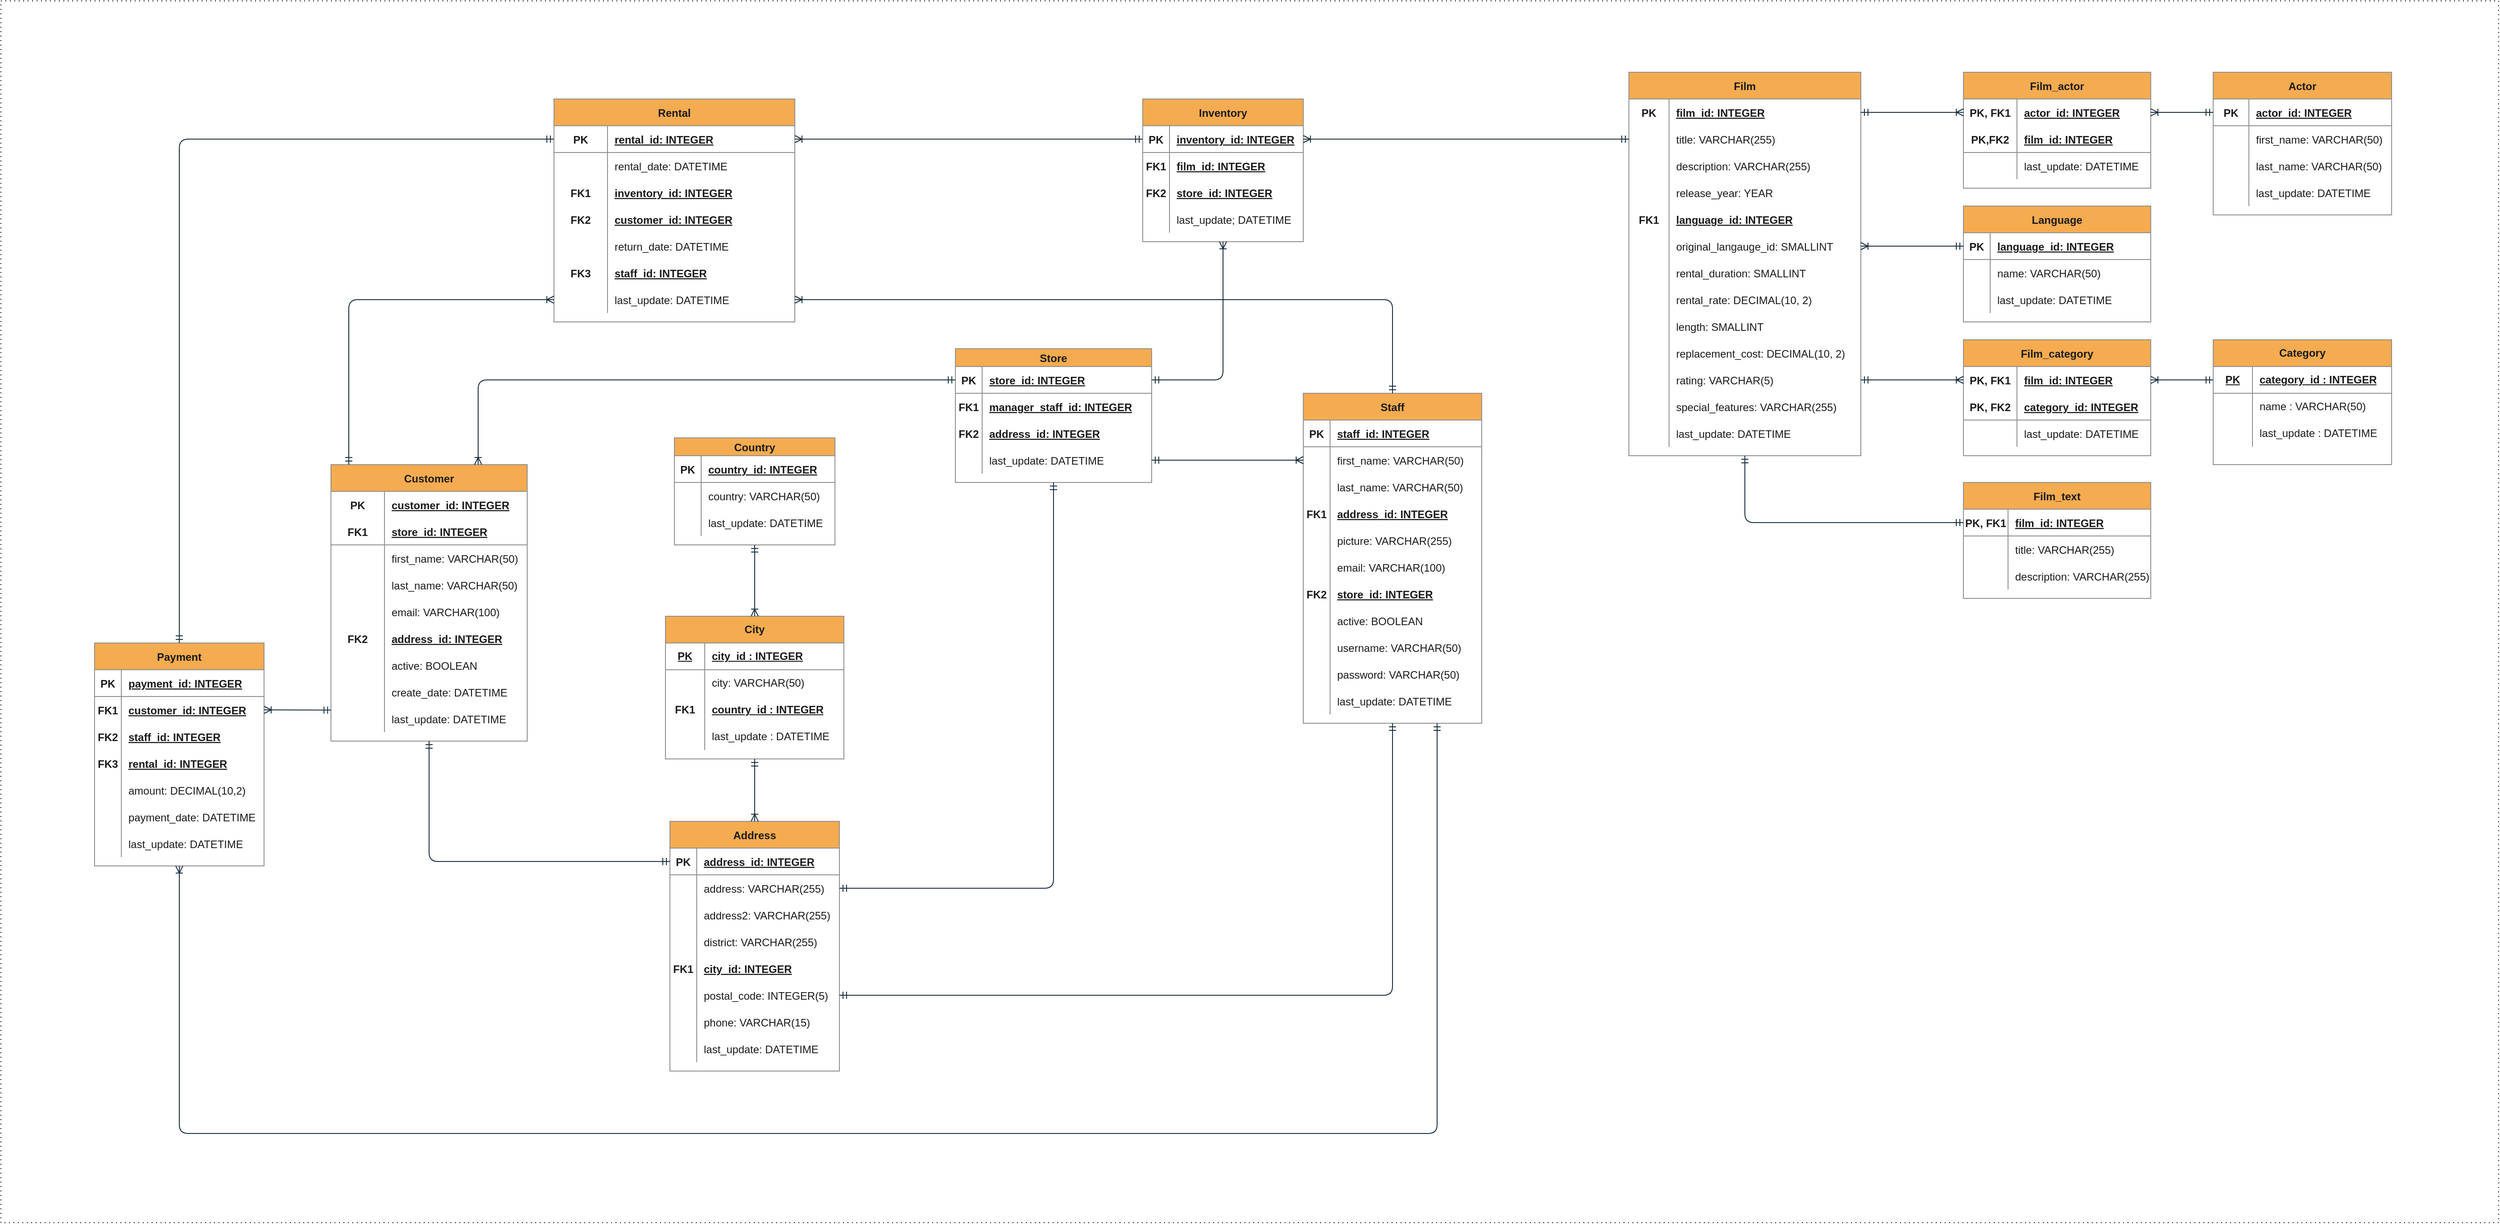 <mxfile version="14.5.4" type="device"><diagram id="FVqm7FLtDfubOmyDqoYn" name="Page-1"><mxGraphModel dx="1422" dy="794" grid="1" gridSize="10" guides="1" tooltips="1" connect="1" arrows="1" fold="1" page="1" pageScale="1" pageWidth="850" pageHeight="1100" math="0" shadow="0"><root><mxCell id="0"/><mxCell id="1" parent="0"/><mxCell id="II5FovXHc3MMLoBDruA--1" value="" style="rounded=0;whiteSpace=wrap;html=1;sketch=0;fontColor=#1A1A1A;strokeWidth=1;dashed=1;perimeterSpacing=0;dashPattern=1 4;fillColor=none;" vertex="1" parent="1"><mxGeometry x="240" y="220" width="2800" height="1370" as="geometry"/></mxCell><mxCell id="II5FovXHc3MMLoBDruA--2" value="Country" style="shape=table;startSize=20;container=1;collapsible=1;childLayout=tableLayout;fixedRows=1;rowLines=0;fontStyle=1;align=center;resizeLast=1;fillColor=#F5AB50;strokeColor=#909090;fontColor=#1A1A1A;" vertex="1" parent="1"><mxGeometry x="995" y="710" width="180" height="120" as="geometry"/></mxCell><mxCell id="II5FovXHc3MMLoBDruA--3" value="" style="shape=partialRectangle;collapsible=0;dropTarget=0;pointerEvents=0;fillColor=none;top=0;left=0;bottom=1;right=0;points=[[0,0.5],[1,0.5]];portConstraint=eastwest;strokeColor=#909090;fontColor=#1A1A1A;" vertex="1" parent="II5FovXHc3MMLoBDruA--2"><mxGeometry y="20" width="180" height="30" as="geometry"/></mxCell><mxCell id="II5FovXHc3MMLoBDruA--4" value="PK" style="shape=partialRectangle;connectable=0;fillColor=none;top=0;left=0;bottom=0;right=0;fontStyle=1;overflow=hidden;strokeColor=#909090;fontColor=#1A1A1A;" vertex="1" parent="II5FovXHc3MMLoBDruA--3"><mxGeometry width="30" height="30" as="geometry"/></mxCell><mxCell id="II5FovXHc3MMLoBDruA--5" value="country_id: INTEGER" style="shape=partialRectangle;connectable=0;fillColor=none;top=0;left=0;bottom=0;right=0;align=left;spacingLeft=6;fontStyle=5;overflow=hidden;strokeColor=#909090;fontColor=#1A1A1A;" vertex="1" parent="II5FovXHc3MMLoBDruA--3"><mxGeometry x="30" width="150" height="30" as="geometry"/></mxCell><mxCell id="II5FovXHc3MMLoBDruA--6" value="" style="shape=partialRectangle;collapsible=0;dropTarget=0;pointerEvents=0;fillColor=none;top=0;left=0;bottom=0;right=0;points=[[0,0.5],[1,0.5]];portConstraint=eastwest;strokeColor=#909090;fontColor=#1A1A1A;" vertex="1" parent="II5FovXHc3MMLoBDruA--2"><mxGeometry y="50" width="180" height="30" as="geometry"/></mxCell><mxCell id="II5FovXHc3MMLoBDruA--7" value="" style="shape=partialRectangle;connectable=0;fillColor=none;top=0;left=0;bottom=0;right=0;editable=1;overflow=hidden;strokeColor=#909090;fontColor=#1A1A1A;" vertex="1" parent="II5FovXHc3MMLoBDruA--6"><mxGeometry width="30" height="30" as="geometry"/></mxCell><mxCell id="II5FovXHc3MMLoBDruA--8" value="country: VARCHAR(50)" style="shape=partialRectangle;connectable=0;fillColor=none;top=0;left=0;bottom=0;right=0;align=left;spacingLeft=6;overflow=hidden;strokeColor=#909090;fontColor=#1A1A1A;" vertex="1" parent="II5FovXHc3MMLoBDruA--6"><mxGeometry x="30" width="150" height="30" as="geometry"/></mxCell><mxCell id="II5FovXHc3MMLoBDruA--9" value="" style="shape=partialRectangle;collapsible=0;dropTarget=0;pointerEvents=0;fillColor=none;top=0;left=0;bottom=0;right=0;points=[[0,0.5],[1,0.5]];portConstraint=eastwest;strokeColor=#909090;fontColor=#1A1A1A;" vertex="1" parent="II5FovXHc3MMLoBDruA--2"><mxGeometry y="80" width="180" height="30" as="geometry"/></mxCell><mxCell id="II5FovXHc3MMLoBDruA--10" value="" style="shape=partialRectangle;connectable=0;fillColor=none;top=0;left=0;bottom=0;right=0;editable=1;overflow=hidden;strokeColor=#909090;fontColor=#1A1A1A;" vertex="1" parent="II5FovXHc3MMLoBDruA--9"><mxGeometry width="30" height="30" as="geometry"/></mxCell><mxCell id="II5FovXHc3MMLoBDruA--11" value="last_update: DATETIME" style="shape=partialRectangle;connectable=0;fillColor=none;top=0;left=0;bottom=0;right=0;align=left;spacingLeft=6;overflow=hidden;strokeColor=#909090;fontColor=#1A1A1A;" vertex="1" parent="II5FovXHc3MMLoBDruA--9"><mxGeometry x="30" width="150" height="30" as="geometry"/></mxCell><mxCell id="II5FovXHc3MMLoBDruA--12" value="Customer" style="shape=table;startSize=30;container=1;collapsible=1;childLayout=tableLayout;fixedRows=1;rowLines=0;fontStyle=1;align=center;resizeLast=1;fillColor=#F5AB50;strokeColor=#909090;fontColor=#1A1A1A;" vertex="1" parent="1"><mxGeometry x="610" y="740" width="220" height="310" as="geometry"/></mxCell><mxCell id="II5FovXHc3MMLoBDruA--13" value="" style="shape=partialRectangle;collapsible=0;dropTarget=0;pointerEvents=0;fillColor=none;top=0;left=0;bottom=0;right=0;points=[[0,0.5],[1,0.5]];portConstraint=eastwest;strokeColor=#909090;fontColor=#1A1A1A;" vertex="1" parent="II5FovXHc3MMLoBDruA--12"><mxGeometry y="30" width="220" height="30" as="geometry"/></mxCell><mxCell id="II5FovXHc3MMLoBDruA--14" value="PK" style="shape=partialRectangle;connectable=0;fillColor=none;top=0;left=0;bottom=0;right=0;fontStyle=1;overflow=hidden;strokeColor=#909090;fontColor=#1A1A1A;" vertex="1" parent="II5FovXHc3MMLoBDruA--13"><mxGeometry width="60" height="30" as="geometry"/></mxCell><mxCell id="II5FovXHc3MMLoBDruA--15" value="customer_id: INTEGER" style="shape=partialRectangle;connectable=0;fillColor=none;top=0;left=0;bottom=0;right=0;align=left;spacingLeft=6;fontStyle=5;overflow=hidden;strokeColor=#909090;fontColor=#1A1A1A;" vertex="1" parent="II5FovXHc3MMLoBDruA--13"><mxGeometry x="60" width="160" height="30" as="geometry"/></mxCell><mxCell id="II5FovXHc3MMLoBDruA--16" value="" style="shape=partialRectangle;collapsible=0;dropTarget=0;pointerEvents=0;fillColor=none;top=0;left=0;bottom=1;right=0;points=[[0,0.5],[1,0.5]];portConstraint=eastwest;strokeColor=#909090;fontColor=#1A1A1A;" vertex="1" parent="II5FovXHc3MMLoBDruA--12"><mxGeometry y="60" width="220" height="30" as="geometry"/></mxCell><mxCell id="II5FovXHc3MMLoBDruA--17" value="FK1" style="shape=partialRectangle;connectable=0;fillColor=none;top=0;left=0;bottom=0;right=0;fontStyle=1;overflow=hidden;strokeColor=#909090;fontColor=#1A1A1A;" vertex="1" parent="II5FovXHc3MMLoBDruA--16"><mxGeometry width="60" height="30" as="geometry"/></mxCell><mxCell id="II5FovXHc3MMLoBDruA--18" value="store_id: INTEGER" style="shape=partialRectangle;connectable=0;fillColor=none;top=0;left=0;bottom=0;right=0;align=left;spacingLeft=6;fontStyle=5;overflow=hidden;strokeColor=#909090;fontColor=#1A1A1A;" vertex="1" parent="II5FovXHc3MMLoBDruA--16"><mxGeometry x="60" width="160" height="30" as="geometry"/></mxCell><mxCell id="II5FovXHc3MMLoBDruA--19" value="" style="shape=partialRectangle;collapsible=0;dropTarget=0;pointerEvents=0;fillColor=none;top=0;left=0;bottom=0;right=0;points=[[0,0.5],[1,0.5]];portConstraint=eastwest;strokeColor=#909090;fontColor=#1A1A1A;" vertex="1" parent="II5FovXHc3MMLoBDruA--12"><mxGeometry y="90" width="220" height="30" as="geometry"/></mxCell><mxCell id="II5FovXHc3MMLoBDruA--20" value="" style="shape=partialRectangle;connectable=0;fillColor=none;top=0;left=0;bottom=0;right=0;editable=1;overflow=hidden;strokeColor=#909090;fontColor=#1A1A1A;" vertex="1" parent="II5FovXHc3MMLoBDruA--19"><mxGeometry width="60" height="30" as="geometry"/></mxCell><mxCell id="II5FovXHc3MMLoBDruA--21" value="first_name: VARCHAR(50)" style="shape=partialRectangle;connectable=0;fillColor=none;top=0;left=0;bottom=0;right=0;align=left;spacingLeft=6;overflow=hidden;strokeColor=#909090;fontColor=#1A1A1A;" vertex="1" parent="II5FovXHc3MMLoBDruA--19"><mxGeometry x="60" width="160" height="30" as="geometry"/></mxCell><mxCell id="II5FovXHc3MMLoBDruA--22" value="" style="shape=partialRectangle;collapsible=0;dropTarget=0;pointerEvents=0;fillColor=none;top=0;left=0;bottom=0;right=0;points=[[0,0.5],[1,0.5]];portConstraint=eastwest;strokeColor=#909090;fontColor=#1A1A1A;" vertex="1" parent="II5FovXHc3MMLoBDruA--12"><mxGeometry y="120" width="220" height="30" as="geometry"/></mxCell><mxCell id="II5FovXHc3MMLoBDruA--23" value="" style="shape=partialRectangle;connectable=0;fillColor=none;top=0;left=0;bottom=0;right=0;editable=1;overflow=hidden;strokeColor=#909090;fontColor=#1A1A1A;" vertex="1" parent="II5FovXHc3MMLoBDruA--22"><mxGeometry width="60" height="30" as="geometry"/></mxCell><mxCell id="II5FovXHc3MMLoBDruA--24" value="last_name: VARCHAR(50)" style="shape=partialRectangle;connectable=0;fillColor=none;top=0;left=0;bottom=0;right=0;align=left;spacingLeft=6;overflow=hidden;strokeColor=#909090;fontColor=#1A1A1A;" vertex="1" parent="II5FovXHc3MMLoBDruA--22"><mxGeometry x="60" width="160" height="30" as="geometry"/></mxCell><mxCell id="II5FovXHc3MMLoBDruA--25" value="" style="shape=partialRectangle;collapsible=0;dropTarget=0;pointerEvents=0;fillColor=none;top=0;left=0;bottom=0;right=0;points=[[0,0.5],[1,0.5]];portConstraint=eastwest;strokeColor=#909090;fontColor=#1A1A1A;" vertex="1" parent="II5FovXHc3MMLoBDruA--12"><mxGeometry y="150" width="220" height="30" as="geometry"/></mxCell><mxCell id="II5FovXHc3MMLoBDruA--26" value="" style="shape=partialRectangle;connectable=0;fillColor=none;top=0;left=0;bottom=0;right=0;editable=1;overflow=hidden;strokeColor=#909090;fontColor=#1A1A1A;" vertex="1" parent="II5FovXHc3MMLoBDruA--25"><mxGeometry width="60" height="30" as="geometry"/></mxCell><mxCell id="II5FovXHc3MMLoBDruA--27" value="email: VARCHAR(100)" style="shape=partialRectangle;connectable=0;fillColor=none;top=0;left=0;bottom=0;right=0;align=left;spacingLeft=6;overflow=hidden;strokeColor=#909090;fontColor=#1A1A1A;" vertex="1" parent="II5FovXHc3MMLoBDruA--25"><mxGeometry x="60" width="160" height="30" as="geometry"/></mxCell><mxCell id="II5FovXHc3MMLoBDruA--28" value="" style="shape=partialRectangle;collapsible=0;dropTarget=0;pointerEvents=0;fillColor=none;top=0;left=0;bottom=0;right=0;points=[[0,0.5],[1,0.5]];portConstraint=eastwest;strokeColor=#909090;fontColor=#1A1A1A;" vertex="1" parent="II5FovXHc3MMLoBDruA--12"><mxGeometry y="180" width="220" height="30" as="geometry"/></mxCell><mxCell id="II5FovXHc3MMLoBDruA--29" value="FK2" style="shape=partialRectangle;connectable=0;fillColor=none;top=0;left=0;bottom=0;right=0;editable=1;overflow=hidden;fontStyle=1;strokeColor=#909090;fontColor=#1A1A1A;" vertex="1" parent="II5FovXHc3MMLoBDruA--28"><mxGeometry width="60" height="30" as="geometry"/></mxCell><mxCell id="II5FovXHc3MMLoBDruA--30" value="address_id: INTEGER" style="shape=partialRectangle;connectable=0;fillColor=none;top=0;left=0;bottom=0;right=0;align=left;spacingLeft=6;overflow=hidden;fontStyle=5;strokeColor=#909090;fontColor=#1A1A1A;" vertex="1" parent="II5FovXHc3MMLoBDruA--28"><mxGeometry x="60" width="160" height="30" as="geometry"/></mxCell><mxCell id="II5FovXHc3MMLoBDruA--31" value="" style="shape=partialRectangle;collapsible=0;dropTarget=0;pointerEvents=0;fillColor=none;top=0;left=0;bottom=0;right=0;points=[[0,0.5],[1,0.5]];portConstraint=eastwest;strokeColor=#909090;fontColor=#1A1A1A;" vertex="1" parent="II5FovXHc3MMLoBDruA--12"><mxGeometry y="210" width="220" height="30" as="geometry"/></mxCell><mxCell id="II5FovXHc3MMLoBDruA--32" value="" style="shape=partialRectangle;connectable=0;fillColor=none;top=0;left=0;bottom=0;right=0;editable=1;overflow=hidden;fontStyle=1;strokeColor=#909090;fontColor=#1A1A1A;" vertex="1" parent="II5FovXHc3MMLoBDruA--31"><mxGeometry width="60" height="30" as="geometry"/></mxCell><mxCell id="II5FovXHc3MMLoBDruA--33" value="active: BOOLEAN" style="shape=partialRectangle;connectable=0;fillColor=none;top=0;left=0;bottom=0;right=0;align=left;spacingLeft=6;overflow=hidden;fontStyle=0;strokeColor=#909090;fontColor=#1A1A1A;" vertex="1" parent="II5FovXHc3MMLoBDruA--31"><mxGeometry x="60" width="160" height="30" as="geometry"/></mxCell><mxCell id="II5FovXHc3MMLoBDruA--34" value="" style="shape=partialRectangle;collapsible=0;dropTarget=0;pointerEvents=0;fillColor=none;top=0;left=0;bottom=0;right=0;points=[[0,0.5],[1,0.5]];portConstraint=eastwest;strokeColor=#909090;fontColor=#1A1A1A;" vertex="1" parent="II5FovXHc3MMLoBDruA--12"><mxGeometry y="240" width="220" height="30" as="geometry"/></mxCell><mxCell id="II5FovXHc3MMLoBDruA--35" value="" style="shape=partialRectangle;connectable=0;fillColor=none;top=0;left=0;bottom=0;right=0;editable=1;overflow=hidden;fontStyle=1;strokeColor=#909090;fontColor=#1A1A1A;" vertex="1" parent="II5FovXHc3MMLoBDruA--34"><mxGeometry width="60" height="30" as="geometry"/></mxCell><mxCell id="II5FovXHc3MMLoBDruA--36" value="create_date: DATETIME" style="shape=partialRectangle;connectable=0;fillColor=none;top=0;left=0;bottom=0;right=0;align=left;spacingLeft=6;overflow=hidden;fontStyle=0;strokeColor=#909090;fontColor=#1A1A1A;" vertex="1" parent="II5FovXHc3MMLoBDruA--34"><mxGeometry x="60" width="160" height="30" as="geometry"/></mxCell><mxCell id="II5FovXHc3MMLoBDruA--37" value="" style="shape=partialRectangle;collapsible=0;dropTarget=0;pointerEvents=0;fillColor=none;top=0;left=0;bottom=0;right=0;points=[[0,0.5],[1,0.5]];portConstraint=eastwest;strokeColor=#909090;fontColor=#1A1A1A;" vertex="1" parent="II5FovXHc3MMLoBDruA--12"><mxGeometry y="270" width="220" height="30" as="geometry"/></mxCell><mxCell id="II5FovXHc3MMLoBDruA--38" value="" style="shape=partialRectangle;connectable=0;fillColor=none;top=0;left=0;bottom=0;right=0;editable=1;overflow=hidden;fontStyle=1;strokeColor=#909090;fontColor=#1A1A1A;" vertex="1" parent="II5FovXHc3MMLoBDruA--37"><mxGeometry width="60" height="30" as="geometry"/></mxCell><mxCell id="II5FovXHc3MMLoBDruA--39" value="last_update: DATETIME" style="shape=partialRectangle;connectable=0;fillColor=none;top=0;left=0;bottom=0;right=0;align=left;spacingLeft=6;overflow=hidden;fontStyle=0;strokeColor=#909090;fontColor=#1A1A1A;" vertex="1" parent="II5FovXHc3MMLoBDruA--37"><mxGeometry x="60" width="160" height="30" as="geometry"/></mxCell><mxCell id="II5FovXHc3MMLoBDruA--40" value="Film" style="shape=table;startSize=30;container=1;collapsible=1;childLayout=tableLayout;fixedRows=1;rowLines=0;fontStyle=1;align=center;resizeLast=1;fillColor=#F5AB50;strokeColor=#909090;fontColor=#1A1A1A;" vertex="1" parent="1"><mxGeometry x="2065" y="300" width="260" height="430" as="geometry"/></mxCell><mxCell id="II5FovXHc3MMLoBDruA--41" value="" style="shape=partialRectangle;collapsible=0;dropTarget=0;pointerEvents=0;fillColor=none;top=0;left=0;bottom=0;right=0;points=[[0,0.5],[1,0.5]];portConstraint=eastwest;strokeColor=#909090;fontColor=#1A1A1A;" vertex="1" parent="II5FovXHc3MMLoBDruA--40"><mxGeometry y="30" width="260" height="30" as="geometry"/></mxCell><mxCell id="II5FovXHc3MMLoBDruA--42" value="PK" style="shape=partialRectangle;connectable=0;fillColor=none;top=0;left=0;bottom=0;right=0;fontStyle=1;overflow=hidden;strokeColor=#909090;fontColor=#1A1A1A;" vertex="1" parent="II5FovXHc3MMLoBDruA--41"><mxGeometry width="45" height="30" as="geometry"/></mxCell><mxCell id="II5FovXHc3MMLoBDruA--43" value="film_id: INTEGER" style="shape=partialRectangle;connectable=0;fillColor=none;top=0;left=0;bottom=0;right=0;align=left;spacingLeft=6;fontStyle=5;overflow=hidden;strokeColor=#909090;fontColor=#1A1A1A;" vertex="1" parent="II5FovXHc3MMLoBDruA--41"><mxGeometry x="45" width="215" height="30" as="geometry"/></mxCell><mxCell id="II5FovXHc3MMLoBDruA--44" value="" style="shape=partialRectangle;collapsible=0;dropTarget=0;pointerEvents=0;fillColor=none;top=0;left=0;bottom=0;right=0;points=[[0,0.5],[1,0.5]];portConstraint=eastwest;strokeColor=#909090;fontColor=#1A1A1A;" vertex="1" parent="II5FovXHc3MMLoBDruA--40"><mxGeometry y="60" width="260" height="30" as="geometry"/></mxCell><mxCell id="II5FovXHc3MMLoBDruA--45" value="" style="shape=partialRectangle;connectable=0;fillColor=none;top=0;left=0;bottom=0;right=0;editable=1;overflow=hidden;strokeColor=#909090;fontColor=#1A1A1A;" vertex="1" parent="II5FovXHc3MMLoBDruA--44"><mxGeometry width="45" height="30" as="geometry"/></mxCell><mxCell id="II5FovXHc3MMLoBDruA--46" value="title: VARCHAR(255)" style="shape=partialRectangle;connectable=0;fillColor=none;top=0;left=0;bottom=0;right=0;align=left;spacingLeft=6;overflow=hidden;strokeColor=#909090;fontColor=#1A1A1A;" vertex="1" parent="II5FovXHc3MMLoBDruA--44"><mxGeometry x="45" width="215" height="30" as="geometry"/></mxCell><mxCell id="II5FovXHc3MMLoBDruA--47" value="" style="shape=partialRectangle;collapsible=0;dropTarget=0;pointerEvents=0;fillColor=none;top=0;left=0;bottom=0;right=0;points=[[0,0.5],[1,0.5]];portConstraint=eastwest;strokeColor=#909090;fontColor=#1A1A1A;" vertex="1" parent="II5FovXHc3MMLoBDruA--40"><mxGeometry y="90" width="260" height="30" as="geometry"/></mxCell><mxCell id="II5FovXHc3MMLoBDruA--48" value="" style="shape=partialRectangle;connectable=0;fillColor=none;top=0;left=0;bottom=0;right=0;editable=1;overflow=hidden;strokeColor=#909090;fontColor=#1A1A1A;" vertex="1" parent="II5FovXHc3MMLoBDruA--47"><mxGeometry width="45" height="30" as="geometry"/></mxCell><mxCell id="II5FovXHc3MMLoBDruA--49" value="description: VARCHAR(255)" style="shape=partialRectangle;connectable=0;fillColor=none;top=0;left=0;bottom=0;right=0;align=left;spacingLeft=6;overflow=hidden;strokeColor=#909090;fontColor=#1A1A1A;" vertex="1" parent="II5FovXHc3MMLoBDruA--47"><mxGeometry x="45" width="215" height="30" as="geometry"/></mxCell><mxCell id="II5FovXHc3MMLoBDruA--50" value="" style="shape=partialRectangle;collapsible=0;dropTarget=0;pointerEvents=0;fillColor=none;top=0;left=0;bottom=0;right=0;points=[[0,0.5],[1,0.5]];portConstraint=eastwest;strokeColor=#909090;fontColor=#1A1A1A;" vertex="1" parent="II5FovXHc3MMLoBDruA--40"><mxGeometry y="120" width="260" height="30" as="geometry"/></mxCell><mxCell id="II5FovXHc3MMLoBDruA--51" value="" style="shape=partialRectangle;connectable=0;fillColor=none;top=0;left=0;bottom=0;right=0;editable=1;overflow=hidden;strokeColor=#909090;fontColor=#1A1A1A;" vertex="1" parent="II5FovXHc3MMLoBDruA--50"><mxGeometry width="45" height="30" as="geometry"/></mxCell><mxCell id="II5FovXHc3MMLoBDruA--52" value="release_year: YEAR" style="shape=partialRectangle;connectable=0;fillColor=none;top=0;left=0;bottom=0;right=0;align=left;spacingLeft=6;overflow=hidden;strokeColor=#909090;fontColor=#1A1A1A;" vertex="1" parent="II5FovXHc3MMLoBDruA--50"><mxGeometry x="45" width="215" height="30" as="geometry"/></mxCell><mxCell id="II5FovXHc3MMLoBDruA--53" value="" style="shape=partialRectangle;collapsible=0;dropTarget=0;pointerEvents=0;fillColor=none;top=0;left=0;bottom=0;right=0;points=[[0,0.5],[1,0.5]];portConstraint=eastwest;strokeColor=#909090;fontColor=#1A1A1A;" vertex="1" parent="II5FovXHc3MMLoBDruA--40"><mxGeometry y="150" width="260" height="30" as="geometry"/></mxCell><mxCell id="II5FovXHc3MMLoBDruA--54" value="FK1" style="shape=partialRectangle;connectable=0;fillColor=none;top=0;left=0;bottom=0;right=0;editable=1;overflow=hidden;fontStyle=1;strokeColor=#909090;fontColor=#1A1A1A;" vertex="1" parent="II5FovXHc3MMLoBDruA--53"><mxGeometry width="45" height="30" as="geometry"/></mxCell><mxCell id="II5FovXHc3MMLoBDruA--55" value="language_id: INTEGER" style="shape=partialRectangle;connectable=0;fillColor=none;top=0;left=0;bottom=0;right=0;align=left;spacingLeft=6;overflow=hidden;fontStyle=5;strokeColor=#909090;fontColor=#1A1A1A;" vertex="1" parent="II5FovXHc3MMLoBDruA--53"><mxGeometry x="45" width="215" height="30" as="geometry"/></mxCell><mxCell id="II5FovXHc3MMLoBDruA--56" value="" style="shape=partialRectangle;collapsible=0;dropTarget=0;pointerEvents=0;fillColor=none;top=0;left=0;bottom=0;right=0;points=[[0,0.5],[1,0.5]];portConstraint=eastwest;strokeColor=#909090;fontColor=#1A1A1A;" vertex="1" parent="II5FovXHc3MMLoBDruA--40"><mxGeometry y="180" width="260" height="30" as="geometry"/></mxCell><mxCell id="II5FovXHc3MMLoBDruA--57" value="" style="shape=partialRectangle;connectable=0;fillColor=none;top=0;left=0;bottom=0;right=0;editable=1;overflow=hidden;strokeColor=#909090;fontColor=#1A1A1A;" vertex="1" parent="II5FovXHc3MMLoBDruA--56"><mxGeometry width="45" height="30" as="geometry"/></mxCell><mxCell id="II5FovXHc3MMLoBDruA--58" value="original_langauge_id: SMALLINT" style="shape=partialRectangle;connectable=0;fillColor=none;top=0;left=0;bottom=0;right=0;align=left;spacingLeft=6;overflow=hidden;strokeColor=#909090;fontColor=#1A1A1A;" vertex="1" parent="II5FovXHc3MMLoBDruA--56"><mxGeometry x="45" width="215" height="30" as="geometry"/></mxCell><mxCell id="II5FovXHc3MMLoBDruA--59" value="" style="shape=partialRectangle;collapsible=0;dropTarget=0;pointerEvents=0;fillColor=none;top=0;left=0;bottom=0;right=0;points=[[0,0.5],[1,0.5]];portConstraint=eastwest;strokeColor=#909090;fontColor=#1A1A1A;" vertex="1" parent="II5FovXHc3MMLoBDruA--40"><mxGeometry y="210" width="260" height="30" as="geometry"/></mxCell><mxCell id="II5FovXHc3MMLoBDruA--60" value="" style="shape=partialRectangle;connectable=0;fillColor=none;top=0;left=0;bottom=0;right=0;editable=1;overflow=hidden;strokeColor=#909090;fontColor=#1A1A1A;" vertex="1" parent="II5FovXHc3MMLoBDruA--59"><mxGeometry width="45" height="30" as="geometry"/></mxCell><mxCell id="II5FovXHc3MMLoBDruA--61" value="rental_duration: SMALLINT" style="shape=partialRectangle;connectable=0;fillColor=none;top=0;left=0;bottom=0;right=0;align=left;spacingLeft=6;overflow=hidden;strokeColor=#909090;fontColor=#1A1A1A;" vertex="1" parent="II5FovXHc3MMLoBDruA--59"><mxGeometry x="45" width="215" height="30" as="geometry"/></mxCell><mxCell id="II5FovXHc3MMLoBDruA--62" value="" style="shape=partialRectangle;collapsible=0;dropTarget=0;pointerEvents=0;fillColor=none;top=0;left=0;bottom=0;right=0;points=[[0,0.5],[1,0.5]];portConstraint=eastwest;strokeColor=#909090;fontColor=#1A1A1A;" vertex="1" parent="II5FovXHc3MMLoBDruA--40"><mxGeometry y="240" width="260" height="30" as="geometry"/></mxCell><mxCell id="II5FovXHc3MMLoBDruA--63" value="" style="shape=partialRectangle;connectable=0;fillColor=none;top=0;left=0;bottom=0;right=0;editable=1;overflow=hidden;strokeColor=#909090;fontColor=#1A1A1A;" vertex="1" parent="II5FovXHc3MMLoBDruA--62"><mxGeometry width="45" height="30" as="geometry"/></mxCell><mxCell id="II5FovXHc3MMLoBDruA--64" value="rental_rate: DECIMAL(10, 2)" style="shape=partialRectangle;connectable=0;fillColor=none;top=0;left=0;bottom=0;right=0;align=left;spacingLeft=6;overflow=hidden;strokeColor=#909090;fontColor=#1A1A1A;" vertex="1" parent="II5FovXHc3MMLoBDruA--62"><mxGeometry x="45" width="215" height="30" as="geometry"/></mxCell><mxCell id="II5FovXHc3MMLoBDruA--65" value="" style="shape=partialRectangle;collapsible=0;dropTarget=0;pointerEvents=0;fillColor=none;top=0;left=0;bottom=0;right=0;points=[[0,0.5],[1,0.5]];portConstraint=eastwest;strokeColor=#909090;fontColor=#1A1A1A;" vertex="1" parent="II5FovXHc3MMLoBDruA--40"><mxGeometry y="270" width="260" height="30" as="geometry"/></mxCell><mxCell id="II5FovXHc3MMLoBDruA--66" value="" style="shape=partialRectangle;connectable=0;fillColor=none;top=0;left=0;bottom=0;right=0;editable=1;overflow=hidden;strokeColor=#909090;fontColor=#1A1A1A;" vertex="1" parent="II5FovXHc3MMLoBDruA--65"><mxGeometry width="45" height="30" as="geometry"/></mxCell><mxCell id="II5FovXHc3MMLoBDruA--67" value="length: SMALLINT" style="shape=partialRectangle;connectable=0;fillColor=none;top=0;left=0;bottom=0;right=0;align=left;spacingLeft=6;overflow=hidden;strokeColor=#909090;fontColor=#1A1A1A;" vertex="1" parent="II5FovXHc3MMLoBDruA--65"><mxGeometry x="45" width="215" height="30" as="geometry"/></mxCell><mxCell id="II5FovXHc3MMLoBDruA--68" value="" style="shape=partialRectangle;collapsible=0;dropTarget=0;pointerEvents=0;fillColor=none;top=0;left=0;bottom=0;right=0;points=[[0,0.5],[1,0.5]];portConstraint=eastwest;strokeColor=#909090;fontColor=#1A1A1A;" vertex="1" parent="II5FovXHc3MMLoBDruA--40"><mxGeometry y="300" width="260" height="30" as="geometry"/></mxCell><mxCell id="II5FovXHc3MMLoBDruA--69" value="" style="shape=partialRectangle;connectable=0;fillColor=none;top=0;left=0;bottom=0;right=0;editable=1;overflow=hidden;strokeColor=#909090;fontColor=#1A1A1A;" vertex="1" parent="II5FovXHc3MMLoBDruA--68"><mxGeometry width="45" height="30" as="geometry"/></mxCell><mxCell id="II5FovXHc3MMLoBDruA--70" value="replacement_cost: DECIMAL(10, 2)" style="shape=partialRectangle;connectable=0;fillColor=none;top=0;left=0;bottom=0;right=0;align=left;spacingLeft=6;overflow=hidden;strokeColor=#909090;fontColor=#1A1A1A;" vertex="1" parent="II5FovXHc3MMLoBDruA--68"><mxGeometry x="45" width="215" height="30" as="geometry"/></mxCell><mxCell id="II5FovXHc3MMLoBDruA--71" value="" style="shape=partialRectangle;collapsible=0;dropTarget=0;pointerEvents=0;fillColor=none;top=0;left=0;bottom=0;right=0;points=[[0,0.5],[1,0.5]];portConstraint=eastwest;strokeColor=#909090;fontColor=#1A1A1A;" vertex="1" parent="II5FovXHc3MMLoBDruA--40"><mxGeometry y="330" width="260" height="30" as="geometry"/></mxCell><mxCell id="II5FovXHc3MMLoBDruA--72" value="" style="shape=partialRectangle;connectable=0;fillColor=none;top=0;left=0;bottom=0;right=0;editable=1;overflow=hidden;strokeColor=#909090;fontColor=#1A1A1A;" vertex="1" parent="II5FovXHc3MMLoBDruA--71"><mxGeometry width="45" height="30" as="geometry"/></mxCell><mxCell id="II5FovXHc3MMLoBDruA--73" value="rating: VARCHAR(5)" style="shape=partialRectangle;connectable=0;fillColor=none;top=0;left=0;bottom=0;right=0;align=left;spacingLeft=6;overflow=hidden;strokeColor=#909090;fontColor=#1A1A1A;" vertex="1" parent="II5FovXHc3MMLoBDruA--71"><mxGeometry x="45" width="215" height="30" as="geometry"/></mxCell><mxCell id="II5FovXHc3MMLoBDruA--74" value="" style="shape=partialRectangle;collapsible=0;dropTarget=0;pointerEvents=0;fillColor=none;top=0;left=0;bottom=0;right=0;points=[[0,0.5],[1,0.5]];portConstraint=eastwest;strokeColor=#909090;fontColor=#1A1A1A;" vertex="1" parent="II5FovXHc3MMLoBDruA--40"><mxGeometry y="360" width="260" height="30" as="geometry"/></mxCell><mxCell id="II5FovXHc3MMLoBDruA--75" value="" style="shape=partialRectangle;connectable=0;fillColor=none;top=0;left=0;bottom=0;right=0;editable=1;overflow=hidden;strokeColor=#909090;fontColor=#1A1A1A;" vertex="1" parent="II5FovXHc3MMLoBDruA--74"><mxGeometry width="45" height="30" as="geometry"/></mxCell><mxCell id="II5FovXHc3MMLoBDruA--76" value="special_features: VARCHAR(255)" style="shape=partialRectangle;connectable=0;fillColor=none;top=0;left=0;bottom=0;right=0;align=left;spacingLeft=6;overflow=hidden;strokeColor=#909090;fontColor=#1A1A1A;" vertex="1" parent="II5FovXHc3MMLoBDruA--74"><mxGeometry x="45" width="215" height="30" as="geometry"/></mxCell><mxCell id="II5FovXHc3MMLoBDruA--77" value="" style="shape=partialRectangle;collapsible=0;dropTarget=0;pointerEvents=0;fillColor=none;top=0;left=0;bottom=0;right=0;points=[[0,0.5],[1,0.5]];portConstraint=eastwest;strokeColor=#909090;fontColor=#1A1A1A;" vertex="1" parent="II5FovXHc3MMLoBDruA--40"><mxGeometry y="390" width="260" height="30" as="geometry"/></mxCell><mxCell id="II5FovXHc3MMLoBDruA--78" value="" style="shape=partialRectangle;connectable=0;fillColor=none;top=0;left=0;bottom=0;right=0;editable=1;overflow=hidden;strokeColor=#909090;fontColor=#1A1A1A;" vertex="1" parent="II5FovXHc3MMLoBDruA--77"><mxGeometry width="45" height="30" as="geometry"/></mxCell><mxCell id="II5FovXHc3MMLoBDruA--79" value="last_update: DATETIME" style="shape=partialRectangle;connectable=0;fillColor=none;top=0;left=0;bottom=0;right=0;align=left;spacingLeft=6;overflow=hidden;strokeColor=#909090;fontColor=#1A1A1A;" vertex="1" parent="II5FovXHc3MMLoBDruA--77"><mxGeometry x="45" width="215" height="30" as="geometry"/></mxCell><mxCell id="II5FovXHc3MMLoBDruA--80" value="Film_category" style="shape=table;startSize=30;container=1;collapsible=1;childLayout=tableLayout;fixedRows=1;rowLines=0;fontStyle=1;align=center;resizeLast=1;fillColor=#F5AB50;strokeColor=#909090;fontColor=#1A1A1A;" vertex="1" parent="1"><mxGeometry x="2440" y="600" width="210" height="130" as="geometry"/></mxCell><mxCell id="II5FovXHc3MMLoBDruA--81" value="" style="shape=partialRectangle;collapsible=0;dropTarget=0;pointerEvents=0;fillColor=none;top=0;left=0;bottom=0;right=0;points=[[0,0.5],[1,0.5]];portConstraint=eastwest;strokeColor=#909090;fontColor=#1A1A1A;" vertex="1" parent="II5FovXHc3MMLoBDruA--80"><mxGeometry y="30" width="210" height="30" as="geometry"/></mxCell><mxCell id="II5FovXHc3MMLoBDruA--82" value="PK, FK1" style="shape=partialRectangle;connectable=0;fillColor=none;top=0;left=0;bottom=0;right=0;fontStyle=1;overflow=hidden;strokeColor=#909090;fontColor=#1A1A1A;" vertex="1" parent="II5FovXHc3MMLoBDruA--81"><mxGeometry width="60" height="30" as="geometry"/></mxCell><mxCell id="II5FovXHc3MMLoBDruA--83" value="film_id: INTEGER" style="shape=partialRectangle;connectable=0;fillColor=none;top=0;left=0;bottom=0;right=0;align=left;spacingLeft=6;fontStyle=5;overflow=hidden;strokeColor=#909090;fontColor=#1A1A1A;" vertex="1" parent="II5FovXHc3MMLoBDruA--81"><mxGeometry x="60" width="150" height="30" as="geometry"/></mxCell><mxCell id="II5FovXHc3MMLoBDruA--84" value="" style="shape=partialRectangle;collapsible=0;dropTarget=0;pointerEvents=0;fillColor=none;top=0;left=0;bottom=1;right=0;points=[[0,0.5],[1,0.5]];portConstraint=eastwest;strokeColor=#909090;fontColor=#1A1A1A;" vertex="1" parent="II5FovXHc3MMLoBDruA--80"><mxGeometry y="60" width="210" height="30" as="geometry"/></mxCell><mxCell id="II5FovXHc3MMLoBDruA--85" value="PK, FK2" style="shape=partialRectangle;connectable=0;fillColor=none;top=0;left=0;bottom=0;right=0;fontStyle=1;overflow=hidden;strokeColor=#909090;fontColor=#1A1A1A;" vertex="1" parent="II5FovXHc3MMLoBDruA--84"><mxGeometry width="60" height="30" as="geometry"/></mxCell><mxCell id="II5FovXHc3MMLoBDruA--86" value="category_id: INTEGER" style="shape=partialRectangle;connectable=0;fillColor=none;top=0;left=0;bottom=0;right=0;align=left;spacingLeft=6;fontStyle=5;overflow=hidden;strokeColor=#909090;fontColor=#1A1A1A;" vertex="1" parent="II5FovXHc3MMLoBDruA--84"><mxGeometry x="60" width="150" height="30" as="geometry"/></mxCell><mxCell id="II5FovXHc3MMLoBDruA--87" value="" style="shape=partialRectangle;collapsible=0;dropTarget=0;pointerEvents=0;fillColor=none;top=0;left=0;bottom=0;right=0;points=[[0,0.5],[1,0.5]];portConstraint=eastwest;strokeColor=#909090;fontColor=#1A1A1A;" vertex="1" parent="II5FovXHc3MMLoBDruA--80"><mxGeometry y="90" width="210" height="30" as="geometry"/></mxCell><mxCell id="II5FovXHc3MMLoBDruA--88" value="" style="shape=partialRectangle;connectable=0;fillColor=none;top=0;left=0;bottom=0;right=0;editable=1;overflow=hidden;strokeColor=#909090;fontColor=#1A1A1A;" vertex="1" parent="II5FovXHc3MMLoBDruA--87"><mxGeometry width="60" height="30" as="geometry"/></mxCell><mxCell id="II5FovXHc3MMLoBDruA--89" value="last_update: DATETIME" style="shape=partialRectangle;connectable=0;fillColor=none;top=0;left=0;bottom=0;right=0;align=left;spacingLeft=6;overflow=hidden;strokeColor=#909090;fontColor=#1A1A1A;" vertex="1" parent="II5FovXHc3MMLoBDruA--87"><mxGeometry x="60" width="150" height="30" as="geometry"/></mxCell><mxCell id="II5FovXHc3MMLoBDruA--90" value="Inventory" style="shape=table;startSize=30;container=1;collapsible=1;childLayout=tableLayout;fixedRows=1;rowLines=0;fontStyle=1;align=center;resizeLast=1;fillColor=#F5AB50;strokeColor=#909090;fontColor=#1A1A1A;" vertex="1" parent="1"><mxGeometry x="1520" y="330" width="180" height="160" as="geometry"/></mxCell><mxCell id="II5FovXHc3MMLoBDruA--91" value="" style="shape=partialRectangle;collapsible=0;dropTarget=0;pointerEvents=0;fillColor=none;top=0;left=0;bottom=1;right=0;points=[[0,0.5],[1,0.5]];portConstraint=eastwest;strokeColor=#909090;fontColor=#1A1A1A;" vertex="1" parent="II5FovXHc3MMLoBDruA--90"><mxGeometry y="30" width="180" height="30" as="geometry"/></mxCell><mxCell id="II5FovXHc3MMLoBDruA--92" value="PK" style="shape=partialRectangle;connectable=0;fillColor=none;top=0;left=0;bottom=0;right=0;fontStyle=1;overflow=hidden;strokeColor=#909090;fontColor=#1A1A1A;" vertex="1" parent="II5FovXHc3MMLoBDruA--91"><mxGeometry width="30" height="30" as="geometry"/></mxCell><mxCell id="II5FovXHc3MMLoBDruA--93" value="inventory_id: INTEGER" style="shape=partialRectangle;connectable=0;fillColor=none;top=0;left=0;bottom=0;right=0;align=left;spacingLeft=6;fontStyle=5;overflow=hidden;strokeColor=#909090;fontColor=#1A1A1A;" vertex="1" parent="II5FovXHc3MMLoBDruA--91"><mxGeometry x="30" width="150" height="30" as="geometry"/></mxCell><mxCell id="II5FovXHc3MMLoBDruA--94" value="" style="shape=partialRectangle;collapsible=0;dropTarget=0;pointerEvents=0;fillColor=none;top=0;left=0;bottom=0;right=0;points=[[0,0.5],[1,0.5]];portConstraint=eastwest;strokeColor=#909090;fontColor=#1A1A1A;" vertex="1" parent="II5FovXHc3MMLoBDruA--90"><mxGeometry y="60" width="180" height="30" as="geometry"/></mxCell><mxCell id="II5FovXHc3MMLoBDruA--95" value="FK1" style="shape=partialRectangle;connectable=0;fillColor=none;top=0;left=0;bottom=0;right=0;editable=1;overflow=hidden;fontStyle=1;strokeColor=#909090;fontColor=#1A1A1A;" vertex="1" parent="II5FovXHc3MMLoBDruA--94"><mxGeometry width="30" height="30" as="geometry"/></mxCell><mxCell id="II5FovXHc3MMLoBDruA--96" value="film_id: INTEGER" style="shape=partialRectangle;connectable=0;fillColor=none;top=0;left=0;bottom=0;right=0;align=left;spacingLeft=6;overflow=hidden;fontStyle=5;strokeColor=#909090;fontColor=#1A1A1A;" vertex="1" parent="II5FovXHc3MMLoBDruA--94"><mxGeometry x="30" width="150" height="30" as="geometry"/></mxCell><mxCell id="II5FovXHc3MMLoBDruA--97" value="" style="shape=partialRectangle;collapsible=0;dropTarget=0;pointerEvents=0;fillColor=none;top=0;left=0;bottom=0;right=0;points=[[0,0.5],[1,0.5]];portConstraint=eastwest;strokeWidth=6;strokeColor=#909090;fontColor=#1A1A1A;" vertex="1" parent="II5FovXHc3MMLoBDruA--90"><mxGeometry y="90" width="180" height="30" as="geometry"/></mxCell><mxCell id="II5FovXHc3MMLoBDruA--98" value="FK2" style="shape=partialRectangle;connectable=0;fillColor=none;top=0;left=0;bottom=0;right=0;editable=1;overflow=hidden;fontStyle=1;strokeWidth=7;strokeColor=#909090;fontColor=#1A1A1A;" vertex="1" parent="II5FovXHc3MMLoBDruA--97"><mxGeometry width="30" height="30" as="geometry"/></mxCell><mxCell id="II5FovXHc3MMLoBDruA--99" value="store_id: INTEGER" style="shape=partialRectangle;connectable=0;fillColor=none;top=0;left=0;bottom=0;right=0;align=left;spacingLeft=6;overflow=hidden;strokeWidth=7;fontStyle=5;strokeColor=#909090;fontColor=#1A1A1A;" vertex="1" parent="II5FovXHc3MMLoBDruA--97"><mxGeometry x="30" width="150" height="30" as="geometry"/></mxCell><mxCell id="II5FovXHc3MMLoBDruA--100" value="" style="shape=partialRectangle;collapsible=0;dropTarget=0;pointerEvents=0;fillColor=none;top=0;left=0;bottom=0;right=0;points=[[0,0.5],[1,0.5]];portConstraint=eastwest;strokeColor=#909090;fontColor=#1A1A1A;" vertex="1" parent="II5FovXHc3MMLoBDruA--90"><mxGeometry y="120" width="180" height="30" as="geometry"/></mxCell><mxCell id="II5FovXHc3MMLoBDruA--101" value="" style="shape=partialRectangle;connectable=0;fillColor=none;top=0;left=0;bottom=0;right=0;editable=1;overflow=hidden;strokeColor=#909090;fontColor=#1A1A1A;" vertex="1" parent="II5FovXHc3MMLoBDruA--100"><mxGeometry width="30" height="30" as="geometry"/></mxCell><mxCell id="II5FovXHc3MMLoBDruA--102" value="last_update; DATETIME" style="shape=partialRectangle;connectable=0;fillColor=none;top=0;left=0;bottom=0;right=0;align=left;spacingLeft=6;overflow=hidden;strokeColor=#909090;fontColor=#1A1A1A;" vertex="1" parent="II5FovXHc3MMLoBDruA--100"><mxGeometry x="30" width="150" height="30" as="geometry"/></mxCell><mxCell id="II5FovXHc3MMLoBDruA--103" value="Language" style="shape=table;startSize=30;container=1;collapsible=1;childLayout=tableLayout;fixedRows=1;rowLines=0;fontStyle=1;align=center;resizeLast=1;fillColor=#F5AB50;strokeColor=#909090;fontColor=#1A1A1A;" vertex="1" parent="1"><mxGeometry x="2440" y="450" width="210" height="130" as="geometry"/></mxCell><mxCell id="II5FovXHc3MMLoBDruA--104" value="" style="shape=partialRectangle;collapsible=0;dropTarget=0;pointerEvents=0;fillColor=none;top=0;left=0;bottom=1;right=0;points=[[0,0.5],[1,0.5]];portConstraint=eastwest;strokeColor=#909090;fontColor=#1A1A1A;" vertex="1" parent="II5FovXHc3MMLoBDruA--103"><mxGeometry y="30" width="210" height="30" as="geometry"/></mxCell><mxCell id="II5FovXHc3MMLoBDruA--105" value="PK" style="shape=partialRectangle;connectable=0;fillColor=none;top=0;left=0;bottom=0;right=0;fontStyle=1;overflow=hidden;strokeColor=#909090;fontColor=#1A1A1A;" vertex="1" parent="II5FovXHc3MMLoBDruA--104"><mxGeometry width="30" height="30" as="geometry"/></mxCell><mxCell id="II5FovXHc3MMLoBDruA--106" value="language_id: INTEGER" style="shape=partialRectangle;connectable=0;fillColor=none;top=0;left=0;bottom=0;right=0;align=left;spacingLeft=6;fontStyle=5;overflow=hidden;strokeColor=#909090;fontColor=#1A1A1A;" vertex="1" parent="II5FovXHc3MMLoBDruA--104"><mxGeometry x="30" width="180" height="30" as="geometry"/></mxCell><mxCell id="II5FovXHc3MMLoBDruA--107" value="" style="shape=partialRectangle;collapsible=0;dropTarget=0;pointerEvents=0;fillColor=none;top=0;left=0;bottom=0;right=0;points=[[0,0.5],[1,0.5]];portConstraint=eastwest;strokeColor=#909090;fontColor=#1A1A1A;" vertex="1" parent="II5FovXHc3MMLoBDruA--103"><mxGeometry y="60" width="210" height="30" as="geometry"/></mxCell><mxCell id="II5FovXHc3MMLoBDruA--108" value="" style="shape=partialRectangle;connectable=0;fillColor=none;top=0;left=0;bottom=0;right=0;editable=1;overflow=hidden;strokeColor=#909090;fontColor=#1A1A1A;" vertex="1" parent="II5FovXHc3MMLoBDruA--107"><mxGeometry width="30" height="30" as="geometry"/></mxCell><mxCell id="II5FovXHc3MMLoBDruA--109" value="name: VARCHAR(50)" style="shape=partialRectangle;connectable=0;fillColor=none;top=0;left=0;bottom=0;right=0;align=left;spacingLeft=6;overflow=hidden;strokeColor=#909090;fontColor=#1A1A1A;" vertex="1" parent="II5FovXHc3MMLoBDruA--107"><mxGeometry x="30" width="180" height="30" as="geometry"/></mxCell><mxCell id="II5FovXHc3MMLoBDruA--110" value="" style="shape=partialRectangle;collapsible=0;dropTarget=0;pointerEvents=0;fillColor=none;top=0;left=0;bottom=0;right=0;points=[[0,0.5],[1,0.5]];portConstraint=eastwest;strokeColor=#909090;fontColor=#1A1A1A;" vertex="1" parent="II5FovXHc3MMLoBDruA--103"><mxGeometry y="90" width="210" height="30" as="geometry"/></mxCell><mxCell id="II5FovXHc3MMLoBDruA--111" value="" style="shape=partialRectangle;connectable=0;fillColor=none;top=0;left=0;bottom=0;right=0;editable=1;overflow=hidden;strokeColor=#909090;fontColor=#1A1A1A;" vertex="1" parent="II5FovXHc3MMLoBDruA--110"><mxGeometry width="30" height="30" as="geometry"/></mxCell><mxCell id="II5FovXHc3MMLoBDruA--112" value="last_update: DATETIME" style="shape=partialRectangle;connectable=0;fillColor=none;top=0;left=0;bottom=0;right=0;align=left;spacingLeft=6;overflow=hidden;strokeColor=#909090;fontColor=#1A1A1A;" vertex="1" parent="II5FovXHc3MMLoBDruA--110"><mxGeometry x="30" width="180" height="30" as="geometry"/></mxCell><mxCell id="II5FovXHc3MMLoBDruA--113" value="Payment" style="shape=table;startSize=30;container=1;collapsible=1;childLayout=tableLayout;fixedRows=1;rowLines=0;fontStyle=1;align=center;resizeLast=1;fillColor=#F5AB50;strokeColor=#909090;fontColor=#1A1A1A;" vertex="1" parent="1"><mxGeometry x="345" y="940" width="190" height="250" as="geometry"><mxRectangle x="-60" y="440" width="80" height="30" as="alternateBounds"/></mxGeometry></mxCell><mxCell id="II5FovXHc3MMLoBDruA--114" value="" style="shape=partialRectangle;collapsible=0;dropTarget=0;pointerEvents=0;fillColor=none;top=0;left=0;bottom=1;right=0;points=[[0,0.5],[1,0.5]];portConstraint=eastwest;strokeColor=#909090;fontColor=#1A1A1A;" vertex="1" parent="II5FovXHc3MMLoBDruA--113"><mxGeometry y="30" width="190" height="30" as="geometry"/></mxCell><mxCell id="II5FovXHc3MMLoBDruA--115" value="PK" style="shape=partialRectangle;connectable=0;fillColor=none;top=0;left=0;bottom=0;right=0;fontStyle=1;overflow=hidden;strokeColor=#909090;fontColor=#1A1A1A;" vertex="1" parent="II5FovXHc3MMLoBDruA--114"><mxGeometry width="30" height="30" as="geometry"/></mxCell><mxCell id="II5FovXHc3MMLoBDruA--116" value="payment_id: INTEGER" style="shape=partialRectangle;connectable=0;fillColor=none;top=0;left=0;bottom=0;right=0;align=left;spacingLeft=6;fontStyle=5;overflow=hidden;strokeColor=#909090;fontColor=#1A1A1A;" vertex="1" parent="II5FovXHc3MMLoBDruA--114"><mxGeometry x="30" width="160" height="30" as="geometry"/></mxCell><mxCell id="II5FovXHc3MMLoBDruA--117" value="" style="shape=partialRectangle;collapsible=0;dropTarget=0;pointerEvents=0;fillColor=none;top=0;left=0;bottom=0;right=0;points=[[0,0.5],[1,0.5]];portConstraint=eastwest;strokeColor=#909090;fontColor=#1A1A1A;" vertex="1" parent="II5FovXHc3MMLoBDruA--113"><mxGeometry y="60" width="190" height="30" as="geometry"/></mxCell><mxCell id="II5FovXHc3MMLoBDruA--118" value="FK1" style="shape=partialRectangle;connectable=0;fillColor=none;top=0;left=0;bottom=0;right=0;editable=1;overflow=hidden;fontStyle=1;strokeColor=#909090;fontColor=#1A1A1A;" vertex="1" parent="II5FovXHc3MMLoBDruA--117"><mxGeometry width="30" height="30" as="geometry"/></mxCell><mxCell id="II5FovXHc3MMLoBDruA--119" value="customer_id: INTEGER" style="shape=partialRectangle;connectable=0;fillColor=none;top=0;left=0;bottom=0;right=0;align=left;spacingLeft=6;overflow=hidden;fontStyle=5;strokeColor=#909090;fontColor=#1A1A1A;" vertex="1" parent="II5FovXHc3MMLoBDruA--117"><mxGeometry x="30" width="160" height="30" as="geometry"/></mxCell><mxCell id="II5FovXHc3MMLoBDruA--120" value="" style="shape=partialRectangle;collapsible=0;dropTarget=0;pointerEvents=0;fillColor=none;top=0;left=0;bottom=0;right=0;points=[[0,0.5],[1,0.5]];portConstraint=eastwest;strokeColor=#909090;fontColor=#1A1A1A;" vertex="1" parent="II5FovXHc3MMLoBDruA--113"><mxGeometry y="90" width="190" height="30" as="geometry"/></mxCell><mxCell id="II5FovXHc3MMLoBDruA--121" value="FK2" style="shape=partialRectangle;connectable=0;fillColor=none;top=0;left=0;bottom=0;right=0;editable=1;overflow=hidden;fontStyle=1;strokeColor=#909090;fontColor=#1A1A1A;" vertex="1" parent="II5FovXHc3MMLoBDruA--120"><mxGeometry width="30" height="30" as="geometry"/></mxCell><mxCell id="II5FovXHc3MMLoBDruA--122" value="staff_id: INTEGER" style="shape=partialRectangle;connectable=0;fillColor=none;top=0;left=0;bottom=0;right=0;align=left;spacingLeft=6;overflow=hidden;fontStyle=5;strokeColor=#909090;fontColor=#1A1A1A;" vertex="1" parent="II5FovXHc3MMLoBDruA--120"><mxGeometry x="30" width="160" height="30" as="geometry"/></mxCell><mxCell id="II5FovXHc3MMLoBDruA--123" value="" style="shape=partialRectangle;collapsible=0;dropTarget=0;pointerEvents=0;fillColor=none;top=0;left=0;bottom=0;right=0;points=[[0,0.5],[1,0.5]];portConstraint=eastwest;strokeColor=#909090;fontColor=#1A1A1A;" vertex="1" parent="II5FovXHc3MMLoBDruA--113"><mxGeometry y="120" width="190" height="30" as="geometry"/></mxCell><mxCell id="II5FovXHc3MMLoBDruA--124" value="FK3" style="shape=partialRectangle;connectable=0;fillColor=none;top=0;left=0;bottom=0;right=0;editable=1;overflow=hidden;fontStyle=1;strokeColor=#909090;fontColor=#1A1A1A;" vertex="1" parent="II5FovXHc3MMLoBDruA--123"><mxGeometry width="30" height="30" as="geometry"/></mxCell><mxCell id="II5FovXHc3MMLoBDruA--125" value="rental_id: INTEGER" style="shape=partialRectangle;connectable=0;fillColor=none;top=0;left=0;bottom=0;right=0;align=left;spacingLeft=6;overflow=hidden;fontStyle=5;strokeColor=#909090;fontColor=#1A1A1A;" vertex="1" parent="II5FovXHc3MMLoBDruA--123"><mxGeometry x="30" width="160" height="30" as="geometry"/></mxCell><mxCell id="II5FovXHc3MMLoBDruA--126" value="" style="shape=partialRectangle;collapsible=0;dropTarget=0;pointerEvents=0;fillColor=none;top=0;left=0;bottom=0;right=0;points=[[0,0.5],[1,0.5]];portConstraint=eastwest;strokeColor=#909090;fontColor=#1A1A1A;" vertex="1" parent="II5FovXHc3MMLoBDruA--113"><mxGeometry y="150" width="190" height="30" as="geometry"/></mxCell><mxCell id="II5FovXHc3MMLoBDruA--127" value="" style="shape=partialRectangle;connectable=0;fillColor=none;top=0;left=0;bottom=0;right=0;editable=1;overflow=hidden;strokeColor=#909090;fontColor=#1A1A1A;" vertex="1" parent="II5FovXHc3MMLoBDruA--126"><mxGeometry width="30" height="30" as="geometry"/></mxCell><mxCell id="II5FovXHc3MMLoBDruA--128" value="amount: DECIMAL(10,2)" style="shape=partialRectangle;connectable=0;fillColor=none;top=0;left=0;bottom=0;right=0;align=left;spacingLeft=6;overflow=hidden;strokeColor=#909090;fontColor=#1A1A1A;" vertex="1" parent="II5FovXHc3MMLoBDruA--126"><mxGeometry x="30" width="160" height="30" as="geometry"/></mxCell><mxCell id="II5FovXHc3MMLoBDruA--129" value="" style="shape=partialRectangle;collapsible=0;dropTarget=0;pointerEvents=0;fillColor=none;top=0;left=0;bottom=0;right=0;points=[[0,0.5],[1,0.5]];portConstraint=eastwest;strokeColor=#909090;fontColor=#1A1A1A;" vertex="1" parent="II5FovXHc3MMLoBDruA--113"><mxGeometry y="180" width="190" height="30" as="geometry"/></mxCell><mxCell id="II5FovXHc3MMLoBDruA--130" value="" style="shape=partialRectangle;connectable=0;fillColor=none;top=0;left=0;bottom=0;right=0;editable=1;overflow=hidden;strokeColor=#909090;fontColor=#1A1A1A;" vertex="1" parent="II5FovXHc3MMLoBDruA--129"><mxGeometry width="30" height="30" as="geometry"/></mxCell><mxCell id="II5FovXHc3MMLoBDruA--131" value="payment_date: DATETIME" style="shape=partialRectangle;connectable=0;fillColor=none;top=0;left=0;bottom=0;right=0;align=left;spacingLeft=6;overflow=hidden;strokeColor=#909090;fontColor=#1A1A1A;" vertex="1" parent="II5FovXHc3MMLoBDruA--129"><mxGeometry x="30" width="160" height="30" as="geometry"/></mxCell><mxCell id="II5FovXHc3MMLoBDruA--132" value="" style="shape=partialRectangle;collapsible=0;dropTarget=0;pointerEvents=0;fillColor=none;top=0;left=0;bottom=0;right=0;points=[[0,0.5],[1,0.5]];portConstraint=eastwest;strokeColor=#909090;fontColor=#1A1A1A;" vertex="1" parent="II5FovXHc3MMLoBDruA--113"><mxGeometry y="210" width="190" height="30" as="geometry"/></mxCell><mxCell id="II5FovXHc3MMLoBDruA--133" value="" style="shape=partialRectangle;connectable=0;fillColor=none;top=0;left=0;bottom=0;right=0;editable=1;overflow=hidden;strokeColor=#909090;fontColor=#1A1A1A;" vertex="1" parent="II5FovXHc3MMLoBDruA--132"><mxGeometry width="30" height="30" as="geometry"/></mxCell><mxCell id="II5FovXHc3MMLoBDruA--134" value="last_update: DATETIME" style="shape=partialRectangle;connectable=0;fillColor=none;top=0;left=0;bottom=0;right=0;align=left;spacingLeft=6;overflow=hidden;strokeColor=#909090;fontColor=#1A1A1A;" vertex="1" parent="II5FovXHc3MMLoBDruA--132"><mxGeometry x="30" width="160" height="30" as="geometry"/></mxCell><mxCell id="II5FovXHc3MMLoBDruA--135" value="Rental" style="shape=table;startSize=30;container=1;collapsible=1;childLayout=tableLayout;fixedRows=1;rowLines=0;fontStyle=1;align=center;resizeLast=1;fillColor=#F5AB50;strokeColor=#909090;fontColor=#1A1A1A;" vertex="1" parent="1"><mxGeometry x="860" y="330" width="270" height="250" as="geometry"/></mxCell><mxCell id="II5FovXHc3MMLoBDruA--136" value="" style="shape=partialRectangle;collapsible=0;dropTarget=0;pointerEvents=0;fillColor=none;top=0;left=0;bottom=1;right=0;points=[[0,0.5],[1,0.5]];portConstraint=eastwest;strokeColor=#909090;fontColor=#1A1A1A;" vertex="1" parent="II5FovXHc3MMLoBDruA--135"><mxGeometry y="30" width="270" height="30" as="geometry"/></mxCell><mxCell id="II5FovXHc3MMLoBDruA--137" value="PK" style="shape=partialRectangle;connectable=0;fillColor=none;top=0;left=0;bottom=0;right=0;fontStyle=1;overflow=hidden;strokeColor=#909090;fontColor=#1A1A1A;" vertex="1" parent="II5FovXHc3MMLoBDruA--136"><mxGeometry width="60" height="30" as="geometry"/></mxCell><mxCell id="II5FovXHc3MMLoBDruA--138" value="rental_id: INTEGER" style="shape=partialRectangle;connectable=0;fillColor=none;top=0;left=0;bottom=0;right=0;align=left;spacingLeft=6;fontStyle=5;overflow=hidden;strokeColor=#909090;fontColor=#1A1A1A;" vertex="1" parent="II5FovXHc3MMLoBDruA--136"><mxGeometry x="60" width="210" height="30" as="geometry"/></mxCell><mxCell id="II5FovXHc3MMLoBDruA--139" value="" style="shape=partialRectangle;collapsible=0;dropTarget=0;pointerEvents=0;fillColor=none;top=0;left=0;bottom=0;right=0;points=[[0,0.5],[1,0.5]];portConstraint=eastwest;strokeColor=#909090;fontColor=#1A1A1A;" vertex="1" parent="II5FovXHc3MMLoBDruA--135"><mxGeometry y="60" width="270" height="30" as="geometry"/></mxCell><mxCell id="II5FovXHc3MMLoBDruA--140" value="" style="shape=partialRectangle;connectable=0;fillColor=none;top=0;left=0;bottom=0;right=0;editable=1;overflow=hidden;strokeColor=#909090;fontColor=#1A1A1A;" vertex="1" parent="II5FovXHc3MMLoBDruA--139"><mxGeometry width="60" height="30" as="geometry"/></mxCell><mxCell id="II5FovXHc3MMLoBDruA--141" value="rental_date: DATETIME" style="shape=partialRectangle;connectable=0;fillColor=none;top=0;left=0;bottom=0;right=0;align=left;spacingLeft=6;overflow=hidden;strokeColor=#909090;fontColor=#1A1A1A;" vertex="1" parent="II5FovXHc3MMLoBDruA--139"><mxGeometry x="60" width="210" height="30" as="geometry"/></mxCell><mxCell id="II5FovXHc3MMLoBDruA--142" value="" style="shape=partialRectangle;collapsible=0;dropTarget=0;pointerEvents=0;fillColor=none;top=0;left=0;bottom=0;right=0;points=[[0,0.5],[1,0.5]];portConstraint=eastwest;strokeColor=#909090;fontColor=#1A1A1A;" vertex="1" parent="II5FovXHc3MMLoBDruA--135"><mxGeometry y="90" width="270" height="30" as="geometry"/></mxCell><mxCell id="II5FovXHc3MMLoBDruA--143" value="FK1" style="shape=partialRectangle;connectable=0;fillColor=none;top=0;left=0;bottom=0;right=0;editable=1;overflow=hidden;fontStyle=1;strokeColor=#909090;fontColor=#1A1A1A;" vertex="1" parent="II5FovXHc3MMLoBDruA--142"><mxGeometry width="60" height="30" as="geometry"/></mxCell><mxCell id="II5FovXHc3MMLoBDruA--144" value="inventory_id: INTEGER" style="shape=partialRectangle;connectable=0;fillColor=none;top=0;left=0;bottom=0;right=0;align=left;spacingLeft=6;overflow=hidden;fontStyle=5;strokeColor=#909090;fontColor=#1A1A1A;" vertex="1" parent="II5FovXHc3MMLoBDruA--142"><mxGeometry x="60" width="210" height="30" as="geometry"/></mxCell><mxCell id="II5FovXHc3MMLoBDruA--145" value="" style="shape=partialRectangle;collapsible=0;dropTarget=0;pointerEvents=0;fillColor=none;top=0;left=0;bottom=0;right=0;points=[[0,0.5],[1,0.5]];portConstraint=eastwest;strokeColor=#909090;fontColor=#1A1A1A;" vertex="1" parent="II5FovXHc3MMLoBDruA--135"><mxGeometry y="120" width="270" height="30" as="geometry"/></mxCell><mxCell id="II5FovXHc3MMLoBDruA--146" value="FK2" style="shape=partialRectangle;connectable=0;fillColor=none;top=0;left=0;bottom=0;right=0;editable=1;overflow=hidden;fontStyle=1;strokeColor=#909090;fontColor=#1A1A1A;" vertex="1" parent="II5FovXHc3MMLoBDruA--145"><mxGeometry width="60" height="30" as="geometry"/></mxCell><mxCell id="II5FovXHc3MMLoBDruA--147" value="customer_id: INTEGER" style="shape=partialRectangle;connectable=0;fillColor=none;top=0;left=0;bottom=0;right=0;align=left;spacingLeft=6;overflow=hidden;fontStyle=5;strokeColor=#909090;fontColor=#1A1A1A;" vertex="1" parent="II5FovXHc3MMLoBDruA--145"><mxGeometry x="60" width="210" height="30" as="geometry"/></mxCell><mxCell id="II5FovXHc3MMLoBDruA--148" value="" style="shape=partialRectangle;collapsible=0;dropTarget=0;pointerEvents=0;fillColor=none;top=0;left=0;bottom=0;right=0;points=[[0,0.5],[1,0.5]];portConstraint=eastwest;strokeColor=#909090;fontColor=#1A1A1A;" vertex="1" parent="II5FovXHc3MMLoBDruA--135"><mxGeometry y="150" width="270" height="30" as="geometry"/></mxCell><mxCell id="II5FovXHc3MMLoBDruA--149" value="" style="shape=partialRectangle;connectable=0;fillColor=none;top=0;left=0;bottom=0;right=0;editable=1;overflow=hidden;strokeColor=#909090;fontColor=#1A1A1A;" vertex="1" parent="II5FovXHc3MMLoBDruA--148"><mxGeometry width="60" height="30" as="geometry"/></mxCell><mxCell id="II5FovXHc3MMLoBDruA--150" value="return_date: DATETIME" style="shape=partialRectangle;connectable=0;fillColor=none;top=0;left=0;bottom=0;right=0;align=left;spacingLeft=6;overflow=hidden;strokeColor=#909090;fontColor=#1A1A1A;" vertex="1" parent="II5FovXHc3MMLoBDruA--148"><mxGeometry x="60" width="210" height="30" as="geometry"/></mxCell><mxCell id="II5FovXHc3MMLoBDruA--151" value="" style="shape=partialRectangle;collapsible=0;dropTarget=0;pointerEvents=0;fillColor=none;top=0;left=0;bottom=0;right=0;points=[[0,0.5],[1,0.5]];portConstraint=eastwest;strokeColor=#909090;fontColor=#1A1A1A;" vertex="1" parent="II5FovXHc3MMLoBDruA--135"><mxGeometry y="180" width="270" height="30" as="geometry"/></mxCell><mxCell id="II5FovXHc3MMLoBDruA--152" value="FK3" style="shape=partialRectangle;connectable=0;fillColor=none;top=0;left=0;bottom=0;right=0;editable=1;overflow=hidden;fontStyle=1;strokeColor=#909090;fontColor=#1A1A1A;" vertex="1" parent="II5FovXHc3MMLoBDruA--151"><mxGeometry width="60" height="30" as="geometry"/></mxCell><mxCell id="II5FovXHc3MMLoBDruA--153" value="staff_id: INTEGER" style="shape=partialRectangle;connectable=0;fillColor=none;top=0;left=0;bottom=0;right=0;align=left;spacingLeft=6;overflow=hidden;fontStyle=5;strokeColor=#909090;fontColor=#1A1A1A;" vertex="1" parent="II5FovXHc3MMLoBDruA--151"><mxGeometry x="60" width="210" height="30" as="geometry"/></mxCell><mxCell id="II5FovXHc3MMLoBDruA--154" value="" style="shape=partialRectangle;collapsible=0;dropTarget=0;pointerEvents=0;fillColor=none;top=0;left=0;bottom=0;right=0;points=[[0,0.5],[1,0.5]];portConstraint=eastwest;strokeColor=#909090;fontColor=#1A1A1A;" vertex="1" parent="II5FovXHc3MMLoBDruA--135"><mxGeometry y="210" width="270" height="30" as="geometry"/></mxCell><mxCell id="II5FovXHc3MMLoBDruA--155" value="" style="shape=partialRectangle;connectable=0;fillColor=none;top=0;left=0;bottom=0;right=0;editable=1;overflow=hidden;strokeColor=#909090;fontColor=#1A1A1A;" vertex="1" parent="II5FovXHc3MMLoBDruA--154"><mxGeometry width="60" height="30" as="geometry"/></mxCell><mxCell id="II5FovXHc3MMLoBDruA--156" value="last_update: DATETIME" style="shape=partialRectangle;connectable=0;fillColor=none;top=0;left=0;bottom=0;right=0;align=left;spacingLeft=6;overflow=hidden;strokeColor=#909090;fontColor=#1A1A1A;" vertex="1" parent="II5FovXHc3MMLoBDruA--154"><mxGeometry x="60" width="210" height="30" as="geometry"/></mxCell><mxCell id="II5FovXHc3MMLoBDruA--157" value="" style="endArrow=none;html=1;strokeColor=#182E3E;fontColor=#1A1A1A;labelBackgroundColor=#EEEEEE;" edge="1" parent="1"><mxGeometry width="50" height="50" relative="1" as="geometry"><mxPoint x="2740" y="380" as="sourcePoint"/><mxPoint x="2740" y="380" as="targetPoint"/></mxGeometry></mxCell><mxCell id="II5FovXHc3MMLoBDruA--158" value="Category" style="shape=table;html=1;whiteSpace=wrap;startSize=30;container=1;collapsible=0;childLayout=tableLayout;fixedRows=1;rowLines=0;fontStyle=1;align=center;fillColor=#F5AB50;strokeColor=#909090;fontColor=#1A1A1A;" vertex="1" parent="1"><mxGeometry x="2720" y="600" width="200" height="140" as="geometry"/></mxCell><mxCell id="II5FovXHc3MMLoBDruA--159" value="" style="shape=partialRectangle;html=1;whiteSpace=wrap;collapsible=0;dropTarget=0;pointerEvents=0;fillColor=none;top=0;left=0;bottom=1;right=0;points=[[0,0.5],[1,0.5]];portConstraint=eastwest;strokeColor=#909090;fontColor=#1A1A1A;" vertex="1" parent="II5FovXHc3MMLoBDruA--158"><mxGeometry y="30" width="200" height="30" as="geometry"/></mxCell><mxCell id="II5FovXHc3MMLoBDruA--160" value="&lt;b&gt;&lt;u&gt;PK&lt;/u&gt;&lt;/b&gt;" style="shape=partialRectangle;html=1;whiteSpace=wrap;connectable=0;fillColor=none;top=0;left=0;bottom=0;right=0;overflow=hidden;strokeColor=#909090;fontColor=#1A1A1A;" vertex="1" parent="II5FovXHc3MMLoBDruA--159"><mxGeometry width="44" height="30" as="geometry"/></mxCell><mxCell id="II5FovXHc3MMLoBDruA--161" value="&lt;b&gt;&lt;u&gt;category_id : INTEGER&lt;/u&gt;&lt;/b&gt;" style="shape=partialRectangle;html=1;whiteSpace=wrap;connectable=0;fillColor=none;top=0;left=0;bottom=0;right=0;align=left;spacingLeft=6;overflow=hidden;strokeColor=#909090;fontColor=#1A1A1A;" vertex="1" parent="II5FovXHc3MMLoBDruA--159"><mxGeometry x="44" width="156" height="30" as="geometry"/></mxCell><mxCell id="II5FovXHc3MMLoBDruA--162" value="" style="shape=partialRectangle;html=1;whiteSpace=wrap;collapsible=0;dropTarget=0;pointerEvents=0;fillColor=none;top=0;left=0;bottom=0;right=0;points=[[0,0.5],[1,0.5]];portConstraint=eastwest;strokeColor=#909090;fontColor=#1A1A1A;" vertex="1" parent="II5FovXHc3MMLoBDruA--158"><mxGeometry y="60" width="200" height="30" as="geometry"/></mxCell><mxCell id="II5FovXHc3MMLoBDruA--163" value="" style="shape=partialRectangle;html=1;whiteSpace=wrap;connectable=0;fillColor=none;top=0;left=0;bottom=0;right=0;overflow=hidden;strokeColor=#909090;fontColor=#1A1A1A;" vertex="1" parent="II5FovXHc3MMLoBDruA--162"><mxGeometry width="44" height="30" as="geometry"/></mxCell><mxCell id="II5FovXHc3MMLoBDruA--164" value="name : VARCHAR(50)" style="shape=partialRectangle;html=1;whiteSpace=wrap;connectable=0;fillColor=none;top=0;left=0;bottom=0;right=0;align=left;spacingLeft=6;overflow=hidden;strokeColor=#909090;fontColor=#1A1A1A;" vertex="1" parent="II5FovXHc3MMLoBDruA--162"><mxGeometry x="44" width="156" height="30" as="geometry"/></mxCell><mxCell id="II5FovXHc3MMLoBDruA--165" value="" style="shape=partialRectangle;html=1;whiteSpace=wrap;collapsible=0;dropTarget=0;pointerEvents=0;fillColor=none;top=0;left=0;bottom=0;right=0;points=[[0,0.5],[1,0.5]];portConstraint=eastwest;strokeColor=#909090;fontColor=#1A1A1A;" vertex="1" parent="II5FovXHc3MMLoBDruA--158"><mxGeometry y="90" width="200" height="30" as="geometry"/></mxCell><mxCell id="II5FovXHc3MMLoBDruA--166" value="" style="shape=partialRectangle;html=1;whiteSpace=wrap;connectable=0;fillColor=none;top=0;left=0;bottom=0;right=0;overflow=hidden;strokeColor=#909090;fontColor=#1A1A1A;" vertex="1" parent="II5FovXHc3MMLoBDruA--165"><mxGeometry width="44" height="30" as="geometry"/></mxCell><mxCell id="II5FovXHc3MMLoBDruA--167" value="last_update : DATETIME" style="shape=partialRectangle;html=1;whiteSpace=wrap;connectable=0;fillColor=none;top=0;left=0;bottom=0;right=0;align=left;spacingLeft=6;overflow=hidden;strokeColor=#909090;fontColor=#1A1A1A;" vertex="1" parent="II5FovXHc3MMLoBDruA--165"><mxGeometry x="44" width="156" height="30" as="geometry"/></mxCell><mxCell id="II5FovXHc3MMLoBDruA--168" value="City" style="shape=table;html=1;whiteSpace=wrap;startSize=30;container=1;collapsible=0;childLayout=tableLayout;fixedRows=1;rowLines=0;fontStyle=1;align=center;fillColor=#F5AB50;strokeColor=#909090;fontColor=#1A1A1A;" vertex="1" parent="1"><mxGeometry x="985" y="910" width="200" height="160" as="geometry"/></mxCell><mxCell id="II5FovXHc3MMLoBDruA--169" value="" style="shape=partialRectangle;html=1;whiteSpace=wrap;collapsible=0;dropTarget=0;pointerEvents=0;fillColor=none;top=0;left=0;bottom=1;right=0;points=[[0,0.5],[1,0.5]];portConstraint=eastwest;strokeColor=#909090;fontColor=#1A1A1A;" vertex="1" parent="II5FovXHc3MMLoBDruA--168"><mxGeometry y="30" width="200" height="30" as="geometry"/></mxCell><mxCell id="II5FovXHc3MMLoBDruA--170" value="&lt;b&gt;&lt;u&gt;PK&lt;/u&gt;&lt;/b&gt;" style="shape=partialRectangle;html=1;whiteSpace=wrap;connectable=0;fillColor=none;top=0;left=0;bottom=0;right=0;overflow=hidden;strokeColor=#909090;fontColor=#1A1A1A;" vertex="1" parent="II5FovXHc3MMLoBDruA--169"><mxGeometry width="44" height="30" as="geometry"/></mxCell><mxCell id="II5FovXHc3MMLoBDruA--171" value="&lt;b&gt;&lt;u&gt;city_id : INTEGER&lt;/u&gt;&lt;/b&gt;" style="shape=partialRectangle;html=1;whiteSpace=wrap;connectable=0;fillColor=none;top=0;left=0;bottom=0;right=0;align=left;spacingLeft=6;overflow=hidden;strokeColor=#909090;fontColor=#1A1A1A;" vertex="1" parent="II5FovXHc3MMLoBDruA--169"><mxGeometry x="44" width="156" height="30" as="geometry"/></mxCell><mxCell id="II5FovXHc3MMLoBDruA--172" value="" style="shape=partialRectangle;html=1;whiteSpace=wrap;collapsible=0;dropTarget=0;pointerEvents=0;fillColor=none;top=0;left=0;bottom=0;right=0;points=[[0,0.5],[1,0.5]];portConstraint=eastwest;strokeColor=#909090;fontColor=#1A1A1A;" vertex="1" parent="II5FovXHc3MMLoBDruA--168"><mxGeometry y="60" width="200" height="30" as="geometry"/></mxCell><mxCell id="II5FovXHc3MMLoBDruA--173" value="" style="shape=partialRectangle;html=1;whiteSpace=wrap;connectable=0;fillColor=none;top=0;left=0;bottom=0;right=0;overflow=hidden;strokeColor=#909090;fontColor=#1A1A1A;" vertex="1" parent="II5FovXHc3MMLoBDruA--172"><mxGeometry width="44" height="30" as="geometry"/></mxCell><mxCell id="II5FovXHc3MMLoBDruA--174" value="city: VARCHAR(50)" style="shape=partialRectangle;html=1;whiteSpace=wrap;connectable=0;fillColor=none;top=0;left=0;bottom=0;right=0;align=left;spacingLeft=6;overflow=hidden;strokeColor=#909090;fontColor=#1A1A1A;" vertex="1" parent="II5FovXHc3MMLoBDruA--172"><mxGeometry x="44" width="156" height="30" as="geometry"/></mxCell><mxCell id="II5FovXHc3MMLoBDruA--175" value="" style="shape=partialRectangle;html=1;whiteSpace=wrap;collapsible=0;dropTarget=0;pointerEvents=0;fillColor=none;top=0;left=0;bottom=0;right=0;points=[[0,0.5],[1,0.5]];portConstraint=eastwest;strokeColor=#909090;fontColor=#1A1A1A;" vertex="1" parent="II5FovXHc3MMLoBDruA--168"><mxGeometry y="90" width="200" height="30" as="geometry"/></mxCell><mxCell id="II5FovXHc3MMLoBDruA--176" value="&lt;b&gt;FK1&lt;/b&gt;" style="shape=partialRectangle;html=1;whiteSpace=wrap;connectable=0;fillColor=none;top=0;left=0;bottom=0;right=0;overflow=hidden;strokeColor=#909090;fontColor=#1A1A1A;" vertex="1" parent="II5FovXHc3MMLoBDruA--175"><mxGeometry width="44" height="30" as="geometry"/></mxCell><mxCell id="II5FovXHc3MMLoBDruA--177" value="&lt;b&gt;&lt;u&gt;country_id : INTEGER&lt;/u&gt;&lt;/b&gt;" style="shape=partialRectangle;html=1;whiteSpace=wrap;connectable=0;fillColor=none;top=0;left=0;bottom=0;right=0;align=left;spacingLeft=6;overflow=hidden;strokeColor=#909090;fontColor=#1A1A1A;" vertex="1" parent="II5FovXHc3MMLoBDruA--175"><mxGeometry x="44" width="156" height="30" as="geometry"/></mxCell><mxCell id="II5FovXHc3MMLoBDruA--178" value="" style="shape=partialRectangle;html=1;whiteSpace=wrap;collapsible=0;dropTarget=0;pointerEvents=0;fillColor=none;top=0;left=0;bottom=0;right=0;points=[[0,0.5],[1,0.5]];portConstraint=eastwest;strokeColor=#909090;fontColor=#1A1A1A;" vertex="1" parent="II5FovXHc3MMLoBDruA--168"><mxGeometry y="120" width="200" height="30" as="geometry"/></mxCell><mxCell id="II5FovXHc3MMLoBDruA--179" value="" style="shape=partialRectangle;html=1;whiteSpace=wrap;connectable=0;fillColor=none;top=0;left=0;bottom=0;right=0;overflow=hidden;strokeColor=#909090;fontColor=#1A1A1A;" vertex="1" parent="II5FovXHc3MMLoBDruA--178"><mxGeometry width="44" height="30" as="geometry"/></mxCell><mxCell id="II5FovXHc3MMLoBDruA--180" value="last_update : DATETIME" style="shape=partialRectangle;html=1;whiteSpace=wrap;connectable=0;fillColor=none;top=0;left=0;bottom=0;right=0;align=left;spacingLeft=6;overflow=hidden;strokeColor=#909090;fontColor=#1A1A1A;" vertex="1" parent="II5FovXHc3MMLoBDruA--178"><mxGeometry x="44" width="156" height="30" as="geometry"/></mxCell><mxCell id="II5FovXHc3MMLoBDruA--181" value="Address" style="shape=table;startSize=30;container=1;collapsible=1;childLayout=tableLayout;fixedRows=1;rowLines=0;fontStyle=1;align=center;resizeLast=1;fillColor=#F5AB50;strokeColor=#909090;fontColor=#1A1A1A;" vertex="1" parent="1"><mxGeometry x="990" y="1140" width="190" height="280" as="geometry"><mxRectangle x="300" y="50" width="80" height="30" as="alternateBounds"/></mxGeometry></mxCell><mxCell id="II5FovXHc3MMLoBDruA--182" value="" style="shape=partialRectangle;collapsible=0;dropTarget=0;pointerEvents=0;fillColor=none;top=0;left=0;bottom=1;right=0;points=[[0,0.5],[1,0.5]];portConstraint=eastwest;strokeColor=#909090;fontColor=#1A1A1A;" vertex="1" parent="II5FovXHc3MMLoBDruA--181"><mxGeometry y="30" width="190" height="30" as="geometry"/></mxCell><mxCell id="II5FovXHc3MMLoBDruA--183" value="PK" style="shape=partialRectangle;connectable=0;fillColor=none;top=0;left=0;bottom=0;right=0;fontStyle=1;overflow=hidden;strokeColor=#909090;fontColor=#1A1A1A;" vertex="1" parent="II5FovXHc3MMLoBDruA--182"><mxGeometry width="30" height="30" as="geometry"/></mxCell><mxCell id="II5FovXHc3MMLoBDruA--184" value="address_id: INTEGER" style="shape=partialRectangle;connectable=0;fillColor=none;top=0;left=0;bottom=0;right=0;align=left;spacingLeft=6;fontStyle=5;overflow=hidden;strokeColor=#909090;fontColor=#1A1A1A;" vertex="1" parent="II5FovXHc3MMLoBDruA--182"><mxGeometry x="30" width="160" height="30" as="geometry"/></mxCell><mxCell id="II5FovXHc3MMLoBDruA--185" value="" style="shape=partialRectangle;collapsible=0;dropTarget=0;pointerEvents=0;fillColor=none;top=0;left=0;bottom=0;right=0;points=[[0,0.5],[1,0.5]];portConstraint=eastwest;strokeColor=#909090;fontColor=#1A1A1A;" vertex="1" parent="II5FovXHc3MMLoBDruA--181"><mxGeometry y="60" width="190" height="30" as="geometry"/></mxCell><mxCell id="II5FovXHc3MMLoBDruA--186" value="" style="shape=partialRectangle;connectable=0;fillColor=none;top=0;left=0;bottom=0;right=0;editable=1;overflow=hidden;strokeColor=#909090;fontColor=#1A1A1A;" vertex="1" parent="II5FovXHc3MMLoBDruA--185"><mxGeometry width="30" height="30" as="geometry"/></mxCell><mxCell id="II5FovXHc3MMLoBDruA--187" value="address: VARCHAR(255)" style="shape=partialRectangle;connectable=0;fillColor=none;top=0;left=0;bottom=0;right=0;align=left;spacingLeft=6;overflow=hidden;strokeColor=#909090;fontColor=#1A1A1A;" vertex="1" parent="II5FovXHc3MMLoBDruA--185"><mxGeometry x="30" width="160" height="30" as="geometry"/></mxCell><mxCell id="II5FovXHc3MMLoBDruA--188" value="" style="shape=partialRectangle;collapsible=0;dropTarget=0;pointerEvents=0;fillColor=none;top=0;left=0;bottom=0;right=0;points=[[0,0.5],[1,0.5]];portConstraint=eastwest;strokeColor=#909090;fontColor=#1A1A1A;" vertex="1" parent="II5FovXHc3MMLoBDruA--181"><mxGeometry y="90" width="190" height="30" as="geometry"/></mxCell><mxCell id="II5FovXHc3MMLoBDruA--189" value="" style="shape=partialRectangle;connectable=0;fillColor=none;top=0;left=0;bottom=0;right=0;editable=1;overflow=hidden;strokeColor=#909090;fontColor=#1A1A1A;" vertex="1" parent="II5FovXHc3MMLoBDruA--188"><mxGeometry width="30" height="30" as="geometry"/></mxCell><mxCell id="II5FovXHc3MMLoBDruA--190" value="address2: VARCHAR(255)" style="shape=partialRectangle;connectable=0;fillColor=none;top=0;left=0;bottom=0;right=0;align=left;spacingLeft=6;overflow=hidden;strokeColor=#909090;fontColor=#1A1A1A;" vertex="1" parent="II5FovXHc3MMLoBDruA--188"><mxGeometry x="30" width="160" height="30" as="geometry"/></mxCell><mxCell id="II5FovXHc3MMLoBDruA--191" value="" style="shape=partialRectangle;collapsible=0;dropTarget=0;pointerEvents=0;fillColor=none;top=0;left=0;bottom=0;right=0;points=[[0,0.5],[1,0.5]];portConstraint=eastwest;strokeColor=#909090;fontColor=#1A1A1A;" vertex="1" parent="II5FovXHc3MMLoBDruA--181"><mxGeometry y="120" width="190" height="30" as="geometry"/></mxCell><mxCell id="II5FovXHc3MMLoBDruA--192" value="" style="shape=partialRectangle;connectable=0;fillColor=none;top=0;left=0;bottom=0;right=0;editable=1;overflow=hidden;strokeColor=#909090;fontColor=#1A1A1A;" vertex="1" parent="II5FovXHc3MMLoBDruA--191"><mxGeometry width="30" height="30" as="geometry"/></mxCell><mxCell id="II5FovXHc3MMLoBDruA--193" value="district: VARCHAR(255)" style="shape=partialRectangle;connectable=0;fillColor=none;top=0;left=0;bottom=0;right=0;align=left;spacingLeft=6;overflow=hidden;strokeColor=#909090;fontColor=#1A1A1A;" vertex="1" parent="II5FovXHc3MMLoBDruA--191"><mxGeometry x="30" width="160" height="30" as="geometry"/></mxCell><mxCell id="II5FovXHc3MMLoBDruA--194" value="" style="shape=partialRectangle;collapsible=0;dropTarget=0;pointerEvents=0;fillColor=none;top=0;left=0;bottom=0;right=0;points=[[0,0.5],[1,0.5]];portConstraint=eastwest;strokeColor=#909090;fontColor=#1A1A1A;" vertex="1" parent="II5FovXHc3MMLoBDruA--181"><mxGeometry y="150" width="190" height="30" as="geometry"/></mxCell><mxCell id="II5FovXHc3MMLoBDruA--195" value="FK1" style="shape=partialRectangle;connectable=0;fillColor=none;top=0;left=0;bottom=0;right=0;editable=1;overflow=hidden;fontStyle=1;strokeColor=#909090;fontColor=#1A1A1A;" vertex="1" parent="II5FovXHc3MMLoBDruA--194"><mxGeometry width="30" height="30" as="geometry"/></mxCell><mxCell id="II5FovXHc3MMLoBDruA--196" value="city_id: INTEGER" style="shape=partialRectangle;connectable=0;fillColor=none;top=0;left=0;bottom=0;right=0;align=left;spacingLeft=6;overflow=hidden;fontStyle=5;strokeColor=#909090;fontColor=#1A1A1A;" vertex="1" parent="II5FovXHc3MMLoBDruA--194"><mxGeometry x="30" width="160" height="30" as="geometry"/></mxCell><mxCell id="II5FovXHc3MMLoBDruA--197" value="" style="shape=partialRectangle;collapsible=0;dropTarget=0;pointerEvents=0;fillColor=none;top=0;left=0;bottom=0;right=0;points=[[0,0.5],[1,0.5]];portConstraint=eastwest;strokeColor=#909090;fontColor=#1A1A1A;" vertex="1" parent="II5FovXHc3MMLoBDruA--181"><mxGeometry y="180" width="190" height="30" as="geometry"/></mxCell><mxCell id="II5FovXHc3MMLoBDruA--198" value="" style="shape=partialRectangle;connectable=0;fillColor=none;top=0;left=0;bottom=0;right=0;editable=1;overflow=hidden;strokeColor=#909090;fontColor=#1A1A1A;" vertex="1" parent="II5FovXHc3MMLoBDruA--197"><mxGeometry width="30" height="30" as="geometry"/></mxCell><mxCell id="II5FovXHc3MMLoBDruA--199" value="postal_code: INTEGER(5)" style="shape=partialRectangle;connectable=0;fillColor=none;top=0;left=0;bottom=0;right=0;align=left;spacingLeft=6;overflow=hidden;strokeColor=#909090;fontColor=#1A1A1A;" vertex="1" parent="II5FovXHc3MMLoBDruA--197"><mxGeometry x="30" width="160" height="30" as="geometry"/></mxCell><mxCell id="II5FovXHc3MMLoBDruA--200" value="" style="shape=partialRectangle;collapsible=0;dropTarget=0;pointerEvents=0;fillColor=none;top=0;left=0;bottom=0;right=0;points=[[0,0.5],[1,0.5]];portConstraint=eastwest;strokeColor=#909090;fontColor=#1A1A1A;" vertex="1" parent="II5FovXHc3MMLoBDruA--181"><mxGeometry y="210" width="190" height="30" as="geometry"/></mxCell><mxCell id="II5FovXHc3MMLoBDruA--201" value="" style="shape=partialRectangle;connectable=0;fillColor=none;top=0;left=0;bottom=0;right=0;editable=1;overflow=hidden;strokeColor=#909090;fontColor=#1A1A1A;" vertex="1" parent="II5FovXHc3MMLoBDruA--200"><mxGeometry width="30" height="30" as="geometry"/></mxCell><mxCell id="II5FovXHc3MMLoBDruA--202" value="phone: VARCHAR(15)" style="shape=partialRectangle;connectable=0;fillColor=none;top=0;left=0;bottom=0;right=0;align=left;spacingLeft=6;overflow=hidden;strokeColor=#909090;fontColor=#1A1A1A;" vertex="1" parent="II5FovXHc3MMLoBDruA--200"><mxGeometry x="30" width="160" height="30" as="geometry"/></mxCell><mxCell id="II5FovXHc3MMLoBDruA--203" value="" style="shape=partialRectangle;collapsible=0;dropTarget=0;pointerEvents=0;fillColor=none;top=0;left=0;bottom=0;right=0;points=[[0,0.5],[1,0.5]];portConstraint=eastwest;strokeColor=#909090;fontColor=#1A1A1A;" vertex="1" parent="II5FovXHc3MMLoBDruA--181"><mxGeometry y="240" width="190" height="30" as="geometry"/></mxCell><mxCell id="II5FovXHc3MMLoBDruA--204" value="" style="shape=partialRectangle;connectable=0;fillColor=none;top=0;left=0;bottom=0;right=0;editable=1;overflow=hidden;strokeColor=#909090;fontColor=#1A1A1A;" vertex="1" parent="II5FovXHc3MMLoBDruA--203"><mxGeometry width="30" height="30" as="geometry"/></mxCell><mxCell id="II5FovXHc3MMLoBDruA--205" value="last_update: DATETIME" style="shape=partialRectangle;connectable=0;fillColor=none;top=0;left=0;bottom=0;right=0;align=left;spacingLeft=6;overflow=hidden;strokeColor=#909090;fontColor=#1A1A1A;" vertex="1" parent="II5FovXHc3MMLoBDruA--203"><mxGeometry x="30" width="160" height="30" as="geometry"/></mxCell><mxCell id="II5FovXHc3MMLoBDruA--206" value="Store" style="shape=table;startSize=20;container=1;collapsible=1;childLayout=tableLayout;fixedRows=1;rowLines=0;fontStyle=1;align=center;resizeLast=1;fillColor=#F5AB50;strokeColor=#909090;fontColor=#1A1A1A;" vertex="1" parent="1"><mxGeometry x="1310" y="610" width="220" height="150" as="geometry"/></mxCell><mxCell id="II5FovXHc3MMLoBDruA--207" value="" style="shape=partialRectangle;collapsible=0;dropTarget=0;pointerEvents=0;fillColor=none;top=0;left=0;bottom=1;right=0;points=[[0,0.5],[1,0.5]];portConstraint=eastwest;strokeColor=#909090;fontColor=#1A1A1A;" vertex="1" parent="II5FovXHc3MMLoBDruA--206"><mxGeometry y="20" width="220" height="30" as="geometry"/></mxCell><mxCell id="II5FovXHc3MMLoBDruA--208" value="PK" style="shape=partialRectangle;connectable=0;fillColor=none;top=0;left=0;bottom=0;right=0;fontStyle=1;overflow=hidden;strokeColor=#909090;fontColor=#1A1A1A;" vertex="1" parent="II5FovXHc3MMLoBDruA--207"><mxGeometry width="30" height="30" as="geometry"/></mxCell><mxCell id="II5FovXHc3MMLoBDruA--209" value="store_id: INTEGER" style="shape=partialRectangle;connectable=0;fillColor=none;top=0;left=0;bottom=0;right=0;align=left;spacingLeft=6;fontStyle=5;overflow=hidden;strokeColor=#909090;fontColor=#1A1A1A;" vertex="1" parent="II5FovXHc3MMLoBDruA--207"><mxGeometry x="30" width="190" height="30" as="geometry"/></mxCell><mxCell id="II5FovXHc3MMLoBDruA--210" value="" style="shape=partialRectangle;collapsible=0;dropTarget=0;pointerEvents=0;fillColor=none;top=0;left=0;bottom=0;right=0;points=[[0,0.5],[1,0.5]];portConstraint=eastwest;strokeColor=#909090;fontColor=#1A1A1A;" vertex="1" parent="II5FovXHc3MMLoBDruA--206"><mxGeometry y="50" width="220" height="30" as="geometry"/></mxCell><mxCell id="II5FovXHc3MMLoBDruA--211" value="FK1" style="shape=partialRectangle;connectable=0;fillColor=none;top=0;left=0;bottom=0;right=0;editable=1;overflow=hidden;fontStyle=1;strokeColor=#909090;fontColor=#1A1A1A;" vertex="1" parent="II5FovXHc3MMLoBDruA--210"><mxGeometry width="30" height="30" as="geometry"/></mxCell><mxCell id="II5FovXHc3MMLoBDruA--212" value="manager_staff_id: INTEGER" style="shape=partialRectangle;connectable=0;fillColor=none;top=0;left=0;bottom=0;right=0;align=left;spacingLeft=6;overflow=hidden;fontStyle=5;strokeColor=#909090;fontColor=#1A1A1A;" vertex="1" parent="II5FovXHc3MMLoBDruA--210"><mxGeometry x="30" width="190" height="30" as="geometry"/></mxCell><mxCell id="II5FovXHc3MMLoBDruA--213" value="" style="shape=partialRectangle;collapsible=0;dropTarget=0;pointerEvents=0;fillColor=none;top=0;left=0;bottom=0;right=0;points=[[0,0.5],[1,0.5]];portConstraint=eastwest;strokeColor=#909090;fontColor=#1A1A1A;" vertex="1" parent="II5FovXHc3MMLoBDruA--206"><mxGeometry y="80" width="220" height="30" as="geometry"/></mxCell><mxCell id="II5FovXHc3MMLoBDruA--214" value="FK2" style="shape=partialRectangle;connectable=0;fillColor=none;top=0;left=0;bottom=0;right=0;editable=1;overflow=hidden;fontStyle=1;strokeColor=#909090;fontColor=#1A1A1A;" vertex="1" parent="II5FovXHc3MMLoBDruA--213"><mxGeometry width="30" height="30" as="geometry"/></mxCell><mxCell id="II5FovXHc3MMLoBDruA--215" value="address_id: INTEGER" style="shape=partialRectangle;connectable=0;fillColor=none;top=0;left=0;bottom=0;right=0;align=left;spacingLeft=6;overflow=hidden;fontStyle=5;strokeColor=#909090;fontColor=#1A1A1A;" vertex="1" parent="II5FovXHc3MMLoBDruA--213"><mxGeometry x="30" width="190" height="30" as="geometry"/></mxCell><mxCell id="II5FovXHc3MMLoBDruA--216" value="" style="shape=partialRectangle;collapsible=0;dropTarget=0;pointerEvents=0;fillColor=none;top=0;left=0;bottom=0;right=0;points=[[0,0.5],[1,0.5]];portConstraint=eastwest;strokeColor=#909090;fontColor=#1A1A1A;" vertex="1" parent="II5FovXHc3MMLoBDruA--206"><mxGeometry y="110" width="220" height="30" as="geometry"/></mxCell><mxCell id="II5FovXHc3MMLoBDruA--217" value="" style="shape=partialRectangle;connectable=0;fillColor=none;top=0;left=0;bottom=0;right=0;editable=1;overflow=hidden;strokeColor=#909090;fontColor=#1A1A1A;" vertex="1" parent="II5FovXHc3MMLoBDruA--216"><mxGeometry width="30" height="30" as="geometry"/></mxCell><mxCell id="II5FovXHc3MMLoBDruA--218" value="last_update: DATETIME" style="shape=partialRectangle;connectable=0;fillColor=none;top=0;left=0;bottom=0;right=0;align=left;spacingLeft=6;overflow=hidden;strokeColor=#909090;fontColor=#1A1A1A;" vertex="1" parent="II5FovXHc3MMLoBDruA--216"><mxGeometry x="30" width="190" height="30" as="geometry"/></mxCell><mxCell id="II5FovXHc3MMLoBDruA--219" value="Staff" style="shape=table;startSize=30;container=1;collapsible=1;childLayout=tableLayout;fixedRows=1;rowLines=0;fontStyle=1;align=center;resizeLast=1;fillColor=#F5AB50;strokeColor=#909090;fontColor=#1A1A1A;" vertex="1" parent="1"><mxGeometry x="1700" y="660" width="200" height="370" as="geometry"><mxRectangle x="740" y="280" width="60" height="30" as="alternateBounds"/></mxGeometry></mxCell><mxCell id="II5FovXHc3MMLoBDruA--220" value="" style="shape=partialRectangle;collapsible=0;dropTarget=0;pointerEvents=0;fillColor=none;top=0;left=0;bottom=1;right=0;points=[[0,0.5],[1,0.5]];portConstraint=eastwest;strokeColor=#909090;fontColor=#1A1A1A;" vertex="1" parent="II5FovXHc3MMLoBDruA--219"><mxGeometry y="30" width="200" height="30" as="geometry"/></mxCell><mxCell id="II5FovXHc3MMLoBDruA--221" value="PK" style="shape=partialRectangle;connectable=0;fillColor=none;top=0;left=0;bottom=0;right=0;fontStyle=1;overflow=hidden;strokeColor=#909090;fontColor=#1A1A1A;" vertex="1" parent="II5FovXHc3MMLoBDruA--220"><mxGeometry width="30" height="30" as="geometry"/></mxCell><mxCell id="II5FovXHc3MMLoBDruA--222" value="staff_id: INTEGER" style="shape=partialRectangle;connectable=0;fillColor=none;top=0;left=0;bottom=0;right=0;align=left;spacingLeft=6;fontStyle=5;overflow=hidden;strokeColor=#909090;fontColor=#1A1A1A;" vertex="1" parent="II5FovXHc3MMLoBDruA--220"><mxGeometry x="30" width="170" height="30" as="geometry"/></mxCell><mxCell id="II5FovXHc3MMLoBDruA--223" value="" style="shape=partialRectangle;collapsible=0;dropTarget=0;pointerEvents=0;fillColor=none;top=0;left=0;bottom=0;right=0;points=[[0,0.5],[1,0.5]];portConstraint=eastwest;strokeColor=#909090;fontColor=#1A1A1A;" vertex="1" parent="II5FovXHc3MMLoBDruA--219"><mxGeometry y="60" width="200" height="30" as="geometry"/></mxCell><mxCell id="II5FovXHc3MMLoBDruA--224" value="" style="shape=partialRectangle;connectable=0;fillColor=none;top=0;left=0;bottom=0;right=0;editable=1;overflow=hidden;strokeColor=#909090;fontColor=#1A1A1A;" vertex="1" parent="II5FovXHc3MMLoBDruA--223"><mxGeometry width="30" height="30" as="geometry"/></mxCell><mxCell id="II5FovXHc3MMLoBDruA--225" value="first_name: VARCHAR(50)" style="shape=partialRectangle;connectable=0;fillColor=none;top=0;left=0;bottom=0;right=0;align=left;spacingLeft=6;overflow=hidden;strokeColor=#909090;fontColor=#1A1A1A;" vertex="1" parent="II5FovXHc3MMLoBDruA--223"><mxGeometry x="30" width="170" height="30" as="geometry"/></mxCell><mxCell id="II5FovXHc3MMLoBDruA--226" value="" style="shape=partialRectangle;collapsible=0;dropTarget=0;pointerEvents=0;fillColor=none;top=0;left=0;bottom=0;right=0;points=[[0,0.5],[1,0.5]];portConstraint=eastwest;strokeColor=#909090;fontColor=#1A1A1A;" vertex="1" parent="II5FovXHc3MMLoBDruA--219"><mxGeometry y="90" width="200" height="30" as="geometry"/></mxCell><mxCell id="II5FovXHc3MMLoBDruA--227" value="" style="shape=partialRectangle;connectable=0;fillColor=none;top=0;left=0;bottom=0;right=0;editable=1;overflow=hidden;strokeColor=#909090;fontColor=#1A1A1A;" vertex="1" parent="II5FovXHc3MMLoBDruA--226"><mxGeometry width="30" height="30" as="geometry"/></mxCell><mxCell id="II5FovXHc3MMLoBDruA--228" value="last_name: VARCHAR(50)" style="shape=partialRectangle;connectable=0;fillColor=none;top=0;left=0;bottom=0;right=0;align=left;spacingLeft=6;overflow=hidden;strokeColor=#909090;fontColor=#1A1A1A;" vertex="1" parent="II5FovXHc3MMLoBDruA--226"><mxGeometry x="30" width="170" height="30" as="geometry"/></mxCell><mxCell id="II5FovXHc3MMLoBDruA--229" value="" style="shape=partialRectangle;collapsible=0;dropTarget=0;pointerEvents=0;fillColor=none;top=0;left=0;bottom=0;right=0;points=[[0,0.5],[1,0.5]];portConstraint=eastwest;strokeColor=#909090;fontColor=#1A1A1A;" vertex="1" parent="II5FovXHc3MMLoBDruA--219"><mxGeometry y="120" width="200" height="30" as="geometry"/></mxCell><mxCell id="II5FovXHc3MMLoBDruA--230" value="FK1" style="shape=partialRectangle;connectable=0;fillColor=none;top=0;left=0;bottom=0;right=0;editable=1;overflow=hidden;fontStyle=1;strokeColor=#909090;fontColor=#1A1A1A;" vertex="1" parent="II5FovXHc3MMLoBDruA--229"><mxGeometry width="30" height="30" as="geometry"/></mxCell><mxCell id="II5FovXHc3MMLoBDruA--231" value="address_id: INTEGER" style="shape=partialRectangle;connectable=0;fillColor=none;top=0;left=0;bottom=0;right=0;align=left;spacingLeft=6;overflow=hidden;fontStyle=5;strokeColor=#909090;fontColor=#1A1A1A;" vertex="1" parent="II5FovXHc3MMLoBDruA--229"><mxGeometry x="30" width="170" height="30" as="geometry"/></mxCell><mxCell id="II5FovXHc3MMLoBDruA--232" value="" style="shape=partialRectangle;collapsible=0;dropTarget=0;pointerEvents=0;fillColor=none;top=0;left=0;bottom=0;right=0;points=[[0,0.5],[1,0.5]];portConstraint=eastwest;strokeColor=#909090;fontColor=#1A1A1A;" vertex="1" parent="II5FovXHc3MMLoBDruA--219"><mxGeometry y="150" width="200" height="30" as="geometry"/></mxCell><mxCell id="II5FovXHc3MMLoBDruA--233" value="" style="shape=partialRectangle;connectable=0;fillColor=none;top=0;left=0;bottom=0;right=0;editable=1;overflow=hidden;fontStyle=1;strokeColor=#909090;fontColor=#1A1A1A;" vertex="1" parent="II5FovXHc3MMLoBDruA--232"><mxGeometry width="30" height="30" as="geometry"/></mxCell><mxCell id="II5FovXHc3MMLoBDruA--234" value="picture: VARCHAR(255) " style="shape=partialRectangle;connectable=0;fillColor=none;top=0;left=0;bottom=0;right=0;align=left;spacingLeft=6;overflow=hidden;strokeColor=#909090;fontColor=#1A1A1A;" vertex="1" parent="II5FovXHc3MMLoBDruA--232"><mxGeometry x="30" width="170" height="30" as="geometry"/></mxCell><mxCell id="II5FovXHc3MMLoBDruA--235" value="" style="shape=partialRectangle;collapsible=0;dropTarget=0;pointerEvents=0;fillColor=none;top=0;left=0;bottom=0;right=0;points=[[0,0.5],[1,0.5]];portConstraint=eastwest;strokeColor=#909090;fontColor=#1A1A1A;" vertex="1" parent="II5FovXHc3MMLoBDruA--219"><mxGeometry y="180" width="200" height="30" as="geometry"/></mxCell><mxCell id="II5FovXHc3MMLoBDruA--236" value="" style="shape=partialRectangle;connectable=0;fillColor=none;top=0;left=0;bottom=0;right=0;editable=1;overflow=hidden;fontStyle=1;strokeColor=#909090;fontColor=#1A1A1A;" vertex="1" parent="II5FovXHc3MMLoBDruA--235"><mxGeometry width="30" height="30" as="geometry"/></mxCell><mxCell id="II5FovXHc3MMLoBDruA--237" value="email: VARCHAR(100)" style="shape=partialRectangle;connectable=0;fillColor=none;top=0;left=0;bottom=0;right=0;align=left;spacingLeft=6;overflow=hidden;strokeColor=#909090;fontColor=#1A1A1A;" vertex="1" parent="II5FovXHc3MMLoBDruA--235"><mxGeometry x="30" width="170" height="30" as="geometry"/></mxCell><mxCell id="II5FovXHc3MMLoBDruA--238" value="" style="shape=partialRectangle;collapsible=0;dropTarget=0;pointerEvents=0;fillColor=none;top=0;left=0;bottom=0;right=0;points=[[0,0.5],[1,0.5]];portConstraint=eastwest;strokeColor=#909090;fontColor=#1A1A1A;" vertex="1" parent="II5FovXHc3MMLoBDruA--219"><mxGeometry y="210" width="200" height="30" as="geometry"/></mxCell><mxCell id="II5FovXHc3MMLoBDruA--239" value="FK2" style="shape=partialRectangle;connectable=0;fillColor=none;top=0;left=0;bottom=0;right=0;editable=1;overflow=hidden;fontStyle=1;strokeColor=#909090;fontColor=#1A1A1A;" vertex="1" parent="II5FovXHc3MMLoBDruA--238"><mxGeometry width="30" height="30" as="geometry"/></mxCell><mxCell id="II5FovXHc3MMLoBDruA--240" value="store_id: INTEGER" style="shape=partialRectangle;connectable=0;fillColor=none;top=0;left=0;bottom=0;right=0;align=left;spacingLeft=6;overflow=hidden;fontStyle=5;strokeColor=#909090;fontColor=#1A1A1A;" vertex="1" parent="II5FovXHc3MMLoBDruA--238"><mxGeometry x="30" width="170" height="30" as="geometry"/></mxCell><mxCell id="II5FovXHc3MMLoBDruA--241" value="" style="shape=partialRectangle;collapsible=0;dropTarget=0;pointerEvents=0;fillColor=none;top=0;left=0;bottom=0;right=0;points=[[0,0.5],[1,0.5]];portConstraint=eastwest;strokeColor=#909090;fontColor=#1A1A1A;" vertex="1" parent="II5FovXHc3MMLoBDruA--219"><mxGeometry y="240" width="200" height="30" as="geometry"/></mxCell><mxCell id="II5FovXHc3MMLoBDruA--242" value="" style="shape=partialRectangle;connectable=0;fillColor=none;top=0;left=0;bottom=0;right=0;editable=1;overflow=hidden;fontStyle=1;strokeColor=#909090;fontColor=#1A1A1A;" vertex="1" parent="II5FovXHc3MMLoBDruA--241"><mxGeometry width="30" height="30" as="geometry"/></mxCell><mxCell id="II5FovXHc3MMLoBDruA--243" value="active: BOOLEAN" style="shape=partialRectangle;connectable=0;fillColor=none;top=0;left=0;bottom=0;right=0;align=left;spacingLeft=6;overflow=hidden;strokeColor=#909090;fontColor=#1A1A1A;" vertex="1" parent="II5FovXHc3MMLoBDruA--241"><mxGeometry x="30" width="170" height="30" as="geometry"/></mxCell><mxCell id="II5FovXHc3MMLoBDruA--244" value="" style="shape=partialRectangle;collapsible=0;dropTarget=0;pointerEvents=0;fillColor=none;top=0;left=0;bottom=0;right=0;points=[[0,0.5],[1,0.5]];portConstraint=eastwest;strokeColor=#909090;fontColor=#1A1A1A;" vertex="1" parent="II5FovXHc3MMLoBDruA--219"><mxGeometry y="270" width="200" height="30" as="geometry"/></mxCell><mxCell id="II5FovXHc3MMLoBDruA--245" value="" style="shape=partialRectangle;connectable=0;fillColor=none;top=0;left=0;bottom=0;right=0;editable=1;overflow=hidden;fontStyle=1;strokeColor=#909090;fontColor=#1A1A1A;" vertex="1" parent="II5FovXHc3MMLoBDruA--244"><mxGeometry width="30" height="30" as="geometry"/></mxCell><mxCell id="II5FovXHc3MMLoBDruA--246" value="username: VARCHAR(50)" style="shape=partialRectangle;connectable=0;fillColor=none;top=0;left=0;bottom=0;right=0;align=left;spacingLeft=6;overflow=hidden;strokeColor=#909090;fontColor=#1A1A1A;" vertex="1" parent="II5FovXHc3MMLoBDruA--244"><mxGeometry x="30" width="170" height="30" as="geometry"/></mxCell><mxCell id="II5FovXHc3MMLoBDruA--247" value="" style="shape=partialRectangle;collapsible=0;dropTarget=0;pointerEvents=0;fillColor=none;top=0;left=0;bottom=0;right=0;points=[[0,0.5],[1,0.5]];portConstraint=eastwest;strokeColor=#909090;fontColor=#1A1A1A;" vertex="1" parent="II5FovXHc3MMLoBDruA--219"><mxGeometry y="300" width="200" height="30" as="geometry"/></mxCell><mxCell id="II5FovXHc3MMLoBDruA--248" value="" style="shape=partialRectangle;connectable=0;fillColor=none;top=0;left=0;bottom=0;right=0;editable=1;overflow=hidden;fontStyle=1;strokeColor=#909090;fontColor=#1A1A1A;" vertex="1" parent="II5FovXHc3MMLoBDruA--247"><mxGeometry width="30" height="30" as="geometry"/></mxCell><mxCell id="II5FovXHc3MMLoBDruA--249" value="password: VARCHAR(50)" style="shape=partialRectangle;connectable=0;fillColor=none;top=0;left=0;bottom=0;right=0;align=left;spacingLeft=6;overflow=hidden;strokeColor=#909090;fontColor=#1A1A1A;" vertex="1" parent="II5FovXHc3MMLoBDruA--247"><mxGeometry x="30" width="170" height="30" as="geometry"/></mxCell><mxCell id="II5FovXHc3MMLoBDruA--250" value="" style="shape=partialRectangle;collapsible=0;dropTarget=0;pointerEvents=0;fillColor=none;top=0;left=0;bottom=0;right=0;points=[[0,0.5],[1,0.5]];portConstraint=eastwest;strokeColor=#909090;fontColor=#1A1A1A;" vertex="1" parent="II5FovXHc3MMLoBDruA--219"><mxGeometry y="330" width="200" height="30" as="geometry"/></mxCell><mxCell id="II5FovXHc3MMLoBDruA--251" value="" style="shape=partialRectangle;connectable=0;fillColor=none;top=0;left=0;bottom=0;right=0;editable=1;overflow=hidden;fontStyle=1;strokeColor=#909090;fontColor=#1A1A1A;" vertex="1" parent="II5FovXHc3MMLoBDruA--250"><mxGeometry width="30" height="30" as="geometry"/></mxCell><mxCell id="II5FovXHc3MMLoBDruA--252" value="last_update: DATETIME" style="shape=partialRectangle;connectable=0;fillColor=none;top=0;left=0;bottom=0;right=0;align=left;spacingLeft=6;overflow=hidden;strokeColor=#909090;fontColor=#1A1A1A;" vertex="1" parent="II5FovXHc3MMLoBDruA--250"><mxGeometry x="30" width="170" height="30" as="geometry"/></mxCell><mxCell id="II5FovXHc3MMLoBDruA--253" value="" style="edgeStyle=orthogonalEdgeStyle;fontSize=12;html=1;endArrow=ERoneToMany;startArrow=ERmandOne;exitX=0;exitY=0.5;exitDx=0;exitDy=0;entryX=0.75;entryY=0;entryDx=0;entryDy=0;strokeColor=#182E3E;fontColor=#1A1A1A;labelBackgroundColor=#EEEEEE;" edge="1" parent="1" source="II5FovXHc3MMLoBDruA--207" target="II5FovXHc3MMLoBDruA--12"><mxGeometry width="100" height="100" relative="1" as="geometry"><mxPoint x="810" y="1110" as="sourcePoint"/><mxPoint x="910" y="1010" as="targetPoint"/><Array as="points"><mxPoint x="775" y="645"/></Array></mxGeometry></mxCell><mxCell id="II5FovXHc3MMLoBDruA--254" value="" style="edgeStyle=orthogonalEdgeStyle;fontSize=12;html=1;endArrow=ERmandOne;startArrow=ERmandOne;exitX=0.5;exitY=1;exitDx=0;exitDy=0;entryX=0;entryY=0.5;entryDx=0;entryDy=0;strokeColor=#182E3E;fontColor=#1A1A1A;labelBackgroundColor=#EEEEEE;" edge="1" parent="1" source="II5FovXHc3MMLoBDruA--12" target="II5FovXHc3MMLoBDruA--182"><mxGeometry width="100" height="100" relative="1" as="geometry"><mxPoint x="1050" y="1270" as="sourcePoint"/><mxPoint x="1150" y="1170" as="targetPoint"/></mxGeometry></mxCell><mxCell id="II5FovXHc3MMLoBDruA--255" value="" style="fontSize=12;html=1;endArrow=ERoneToMany;startArrow=ERmandOne;entryX=0.5;entryY=0;entryDx=0;entryDy=0;strokeColor=#182E3E;fontColor=#1A1A1A;labelBackgroundColor=#EEEEEE;" edge="1" parent="1" target="II5FovXHc3MMLoBDruA--181"><mxGeometry width="100" height="100" relative="1" as="geometry"><mxPoint x="1085" y="1070" as="sourcePoint"/><mxPoint x="1750" y="1090" as="targetPoint"/></mxGeometry></mxCell><mxCell id="II5FovXHc3MMLoBDruA--256" value="" style="edgeStyle=orthogonalEdgeStyle;fontSize=12;html=1;endArrow=ERoneToMany;startArrow=ERmandOne;exitX=0.5;exitY=1;exitDx=0;exitDy=0;entryX=0.5;entryY=0;entryDx=0;entryDy=0;strokeColor=#182E3E;fontColor=#1A1A1A;labelBackgroundColor=#EEEEEE;" edge="1" parent="1" source="II5FovXHc3MMLoBDruA--2" target="II5FovXHc3MMLoBDruA--168"><mxGeometry width="100" height="100" relative="1" as="geometry"><mxPoint x="2240" y="1000" as="sourcePoint"/><mxPoint x="2070" y="990" as="targetPoint"/></mxGeometry></mxCell><mxCell id="II5FovXHc3MMLoBDruA--257" value="" style="edgeStyle=orthogonalEdgeStyle;fontSize=12;html=1;endArrow=ERoneToMany;startArrow=ERmandOne;entryX=0.5;entryY=1;entryDx=0;entryDy=0;elbow=vertical;exitX=1;exitY=0.5;exitDx=0;exitDy=0;orthogonal=1;strokeColor=#182E3E;fontColor=#1A1A1A;labelBackgroundColor=#EEEEEE;" edge="1" parent="1" source="II5FovXHc3MMLoBDruA--207" target="II5FovXHc3MMLoBDruA--90"><mxGeometry width="100" height="100" relative="1" as="geometry"><mxPoint x="1530" y="630" as="sourcePoint"/><mxPoint x="1310" y="745" as="targetPoint"/></mxGeometry></mxCell><mxCell id="II5FovXHc3MMLoBDruA--258" value="" style="fontSize=12;html=1;endArrow=ERoneToMany;startArrow=ERmandOne;exitX=0;exitY=0.5;exitDx=0;exitDy=0;entryX=1;entryY=0.5;entryDx=0;entryDy=0;strokeColor=#182E3E;fontColor=#1A1A1A;labelBackgroundColor=#EEEEEE;" edge="1" parent="1" source="II5FovXHc3MMLoBDruA--44" target="II5FovXHc3MMLoBDruA--91"><mxGeometry width="100" height="100" relative="1" as="geometry"><mxPoint x="1620" y="705" as="sourcePoint"/><mxPoint x="1770" y="715" as="targetPoint"/></mxGeometry></mxCell><mxCell id="II5FovXHc3MMLoBDruA--259" value="" style="edgeStyle=elbowEdgeStyle;fontSize=12;html=1;endArrow=ERmandOne;startArrow=ERmandOne;exitX=1;exitY=0.5;exitDx=0;exitDy=0;entryX=0.5;entryY=1;entryDx=0;entryDy=0;strokeColor=#182E3E;fontColor=#1A1A1A;labelBackgroundColor=#EEEEEE;" edge="1" parent="1" source="II5FovXHc3MMLoBDruA--197" target="II5FovXHc3MMLoBDruA--219"><mxGeometry width="100" height="100" relative="1" as="geometry"><mxPoint x="1850" y="1300" as="sourcePoint"/><mxPoint x="1950" y="1200" as="targetPoint"/><Array as="points"><mxPoint x="1800" y="1160"/><mxPoint x="1800" y="1060"/><mxPoint x="1790" y="1080"/><mxPoint x="1770" y="1130"/></Array></mxGeometry></mxCell><mxCell id="II5FovXHc3MMLoBDruA--260" value="" style="edgeStyle=elbowEdgeStyle;fontSize=12;html=1;endArrow=ERoneToMany;startArrow=ERmandOne;entryX=0;entryY=0.5;entryDx=0;entryDy=0;exitX=1;exitY=0.5;exitDx=0;exitDy=0;strokeColor=#182E3E;fontColor=#1A1A1A;labelBackgroundColor=#EEEEEE;" edge="1" parent="1" source="II5FovXHc3MMLoBDruA--216" target="II5FovXHc3MMLoBDruA--223"><mxGeometry width="100" height="100" relative="1" as="geometry"><mxPoint x="1820" y="890" as="sourcePoint"/><mxPoint x="1810" y="1150" as="targetPoint"/><Array as="points"><mxPoint x="1650" y="735"/><mxPoint x="1590" y="750"/><mxPoint x="1420" y="830"/></Array></mxGeometry></mxCell><mxCell id="II5FovXHc3MMLoBDruA--261" value="" style="fontSize=12;html=1;endArrow=ERmandOne;startArrow=ERmandOne;exitX=0.5;exitY=1;exitDx=0;exitDy=0;entryX=1;entryY=0.5;entryDx=0;entryDy=0;strokeColor=#182E3E;fontColor=#1A1A1A;labelBackgroundColor=#EEEEEE;edgeStyle=orthogonalEdgeStyle;" edge="1" parent="1" source="II5FovXHc3MMLoBDruA--206" target="II5FovXHc3MMLoBDruA--185"><mxGeometry width="100" height="100" relative="1" as="geometry"><mxPoint x="2010" y="920" as="sourcePoint"/><mxPoint x="2110" y="820" as="targetPoint"/></mxGeometry></mxCell><mxCell id="II5FovXHc3MMLoBDruA--262" value="" style="edgeStyle=entityRelationEdgeStyle;fontSize=12;html=1;endArrow=ERmandOne;startArrow=ERoneToMany;exitX=1;exitY=0.5;exitDx=0;exitDy=0;entryX=0;entryY=0.5;entryDx=0;entryDy=0;startFill=0;strokeColor=#182E3E;fontColor=#1A1A1A;labelBackgroundColor=#EEEEEE;" edge="1" parent="1" source="II5FovXHc3MMLoBDruA--56" target="II5FovXHc3MMLoBDruA--104"><mxGeometry width="100" height="100" relative="1" as="geometry"><mxPoint x="2380" y="360" as="sourcePoint"/><mxPoint x="2660" y="480" as="targetPoint"/></mxGeometry></mxCell><mxCell id="II5FovXHc3MMLoBDruA--263" value="Film_actor" style="shape=table;startSize=30;container=1;collapsible=1;childLayout=tableLayout;fixedRows=1;rowLines=0;fontStyle=1;align=center;resizeLast=1;fillColor=#F5AB50;strokeColor=#909090;fontColor=#1A1A1A;" vertex="1" parent="1"><mxGeometry x="2440" y="300" width="210" height="130" as="geometry"/></mxCell><mxCell id="II5FovXHc3MMLoBDruA--264" value="" style="shape=partialRectangle;collapsible=0;dropTarget=0;pointerEvents=0;fillColor=none;top=0;left=0;bottom=0;right=0;points=[[0,0.5],[1,0.5]];portConstraint=eastwest;strokeColor=#909090;fontColor=#1A1A1A;" vertex="1" parent="II5FovXHc3MMLoBDruA--263"><mxGeometry y="30" width="210" height="30" as="geometry"/></mxCell><mxCell id="II5FovXHc3MMLoBDruA--265" value="PK, FK1" style="shape=partialRectangle;connectable=0;fillColor=none;top=0;left=0;bottom=0;right=0;fontStyle=1;overflow=hidden;strokeColor=#909090;fontColor=#1A1A1A;" vertex="1" parent="II5FovXHc3MMLoBDruA--264"><mxGeometry width="60" height="30" as="geometry"/></mxCell><mxCell id="II5FovXHc3MMLoBDruA--266" value="actor_id: INTEGER" style="shape=partialRectangle;connectable=0;fillColor=none;top=0;left=0;bottom=0;right=0;align=left;spacingLeft=6;fontStyle=5;overflow=hidden;strokeColor=#909090;fontColor=#1A1A1A;" vertex="1" parent="II5FovXHc3MMLoBDruA--264"><mxGeometry x="60" width="150" height="30" as="geometry"/></mxCell><mxCell id="II5FovXHc3MMLoBDruA--267" value="" style="shape=partialRectangle;collapsible=0;dropTarget=0;pointerEvents=0;fillColor=none;top=0;left=0;bottom=1;right=0;points=[[0,0.5],[1,0.5]];portConstraint=eastwest;strokeColor=#909090;fontColor=#1A1A1A;" vertex="1" parent="II5FovXHc3MMLoBDruA--263"><mxGeometry y="60" width="210" height="30" as="geometry"/></mxCell><mxCell id="II5FovXHc3MMLoBDruA--268" value="PK,FK2" style="shape=partialRectangle;connectable=0;fillColor=none;top=0;left=0;bottom=0;right=0;fontStyle=1;overflow=hidden;strokeColor=#909090;fontColor=#1A1A1A;" vertex="1" parent="II5FovXHc3MMLoBDruA--267"><mxGeometry width="60" height="30" as="geometry"/></mxCell><mxCell id="II5FovXHc3MMLoBDruA--269" value="film_id: INTEGER" style="shape=partialRectangle;connectable=0;fillColor=none;top=0;left=0;bottom=0;right=0;align=left;spacingLeft=6;fontStyle=5;overflow=hidden;strokeColor=#909090;fontColor=#1A1A1A;" vertex="1" parent="II5FovXHc3MMLoBDruA--267"><mxGeometry x="60" width="150" height="30" as="geometry"/></mxCell><mxCell id="II5FovXHc3MMLoBDruA--270" value="" style="shape=partialRectangle;collapsible=0;dropTarget=0;pointerEvents=0;fillColor=none;top=0;left=0;bottom=0;right=0;points=[[0,0.5],[1,0.5]];portConstraint=eastwest;strokeColor=#909090;fontColor=#1A1A1A;" vertex="1" parent="II5FovXHc3MMLoBDruA--263"><mxGeometry y="90" width="210" height="30" as="geometry"/></mxCell><mxCell id="II5FovXHc3MMLoBDruA--271" value="" style="shape=partialRectangle;connectable=0;fillColor=none;top=0;left=0;bottom=0;right=0;editable=1;overflow=hidden;strokeColor=#909090;fontColor=#1A1A1A;" vertex="1" parent="II5FovXHc3MMLoBDruA--270"><mxGeometry width="60" height="30" as="geometry"/></mxCell><mxCell id="II5FovXHc3MMLoBDruA--272" value="last_update: DATETIME" style="shape=partialRectangle;connectable=0;fillColor=none;top=0;left=0;bottom=0;right=0;align=left;spacingLeft=6;overflow=hidden;strokeColor=#909090;fontColor=#1A1A1A;" vertex="1" parent="II5FovXHc3MMLoBDruA--270"><mxGeometry x="60" width="150" height="30" as="geometry"/></mxCell><mxCell id="II5FovXHc3MMLoBDruA--273" value="Actor" style="shape=table;startSize=30;container=1;collapsible=1;childLayout=tableLayout;fixedRows=1;rowLines=0;fontStyle=1;align=center;resizeLast=1;fillColor=#F5AB50;strokeColor=#909090;fontColor=#1A1A1A;" vertex="1" parent="1"><mxGeometry x="2720" y="300" width="200" height="160" as="geometry"/></mxCell><mxCell id="II5FovXHc3MMLoBDruA--274" value="" style="shape=partialRectangle;collapsible=0;dropTarget=0;pointerEvents=0;fillColor=none;top=0;left=0;bottom=1;right=0;points=[[0,0.5],[1,0.5]];portConstraint=eastwest;strokeColor=#909090;fontColor=#1A1A1A;" vertex="1" parent="II5FovXHc3MMLoBDruA--273"><mxGeometry y="30" width="200" height="30" as="geometry"/></mxCell><mxCell id="II5FovXHc3MMLoBDruA--275" value="PK" style="shape=partialRectangle;connectable=0;fillColor=none;top=0;left=0;bottom=0;right=0;fontStyle=1;overflow=hidden;strokeColor=#909090;fontColor=#1A1A1A;" vertex="1" parent="II5FovXHc3MMLoBDruA--274"><mxGeometry width="40" height="30" as="geometry"/></mxCell><mxCell id="II5FovXHc3MMLoBDruA--276" value="actor_id: INTEGER" style="shape=partialRectangle;connectable=0;fillColor=none;top=0;left=0;bottom=0;right=0;align=left;spacingLeft=6;fontStyle=5;overflow=hidden;strokeColor=#909090;fontColor=#1A1A1A;" vertex="1" parent="II5FovXHc3MMLoBDruA--274"><mxGeometry x="40" width="160" height="30" as="geometry"/></mxCell><mxCell id="II5FovXHc3MMLoBDruA--277" value="" style="shape=partialRectangle;collapsible=0;dropTarget=0;pointerEvents=0;fillColor=none;top=0;left=0;bottom=0;right=0;points=[[0,0.5],[1,0.5]];portConstraint=eastwest;strokeColor=#909090;fontColor=#1A1A1A;" vertex="1" parent="II5FovXHc3MMLoBDruA--273"><mxGeometry y="60" width="200" height="30" as="geometry"/></mxCell><mxCell id="II5FovXHc3MMLoBDruA--278" value="" style="shape=partialRectangle;connectable=0;fillColor=none;top=0;left=0;bottom=0;right=0;editable=1;overflow=hidden;strokeColor=#909090;fontColor=#1A1A1A;" vertex="1" parent="II5FovXHc3MMLoBDruA--277"><mxGeometry width="40" height="30" as="geometry"/></mxCell><mxCell id="II5FovXHc3MMLoBDruA--279" value="first_name: VARCHAR(50)" style="shape=partialRectangle;connectable=0;fillColor=none;top=0;left=0;bottom=0;right=0;align=left;spacingLeft=6;overflow=hidden;strokeColor=#909090;fontColor=#1A1A1A;" vertex="1" parent="II5FovXHc3MMLoBDruA--277"><mxGeometry x="40" width="160" height="30" as="geometry"/></mxCell><mxCell id="II5FovXHc3MMLoBDruA--280" value="" style="shape=partialRectangle;collapsible=0;dropTarget=0;pointerEvents=0;fillColor=none;top=0;left=0;bottom=0;right=0;points=[[0,0.5],[1,0.5]];portConstraint=eastwest;strokeColor=#909090;fontColor=#1A1A1A;" vertex="1" parent="II5FovXHc3MMLoBDruA--273"><mxGeometry y="90" width="200" height="30" as="geometry"/></mxCell><mxCell id="II5FovXHc3MMLoBDruA--281" value="" style="shape=partialRectangle;connectable=0;fillColor=none;top=0;left=0;bottom=0;right=0;editable=1;overflow=hidden;strokeColor=#909090;fontColor=#1A1A1A;" vertex="1" parent="II5FovXHc3MMLoBDruA--280"><mxGeometry width="40" height="30" as="geometry"/></mxCell><mxCell id="II5FovXHc3MMLoBDruA--282" value="last_name: VARCHAR(50)" style="shape=partialRectangle;connectable=0;fillColor=none;top=0;left=0;bottom=0;right=0;align=left;spacingLeft=6;overflow=hidden;strokeColor=#909090;fontColor=#1A1A1A;" vertex="1" parent="II5FovXHc3MMLoBDruA--280"><mxGeometry x="40" width="160" height="30" as="geometry"/></mxCell><mxCell id="II5FovXHc3MMLoBDruA--283" value="" style="shape=partialRectangle;collapsible=0;dropTarget=0;pointerEvents=0;fillColor=none;top=0;left=0;bottom=0;right=0;points=[[0,0.5],[1,0.5]];portConstraint=eastwest;strokeColor=#909090;fontColor=#1A1A1A;" vertex="1" parent="II5FovXHc3MMLoBDruA--273"><mxGeometry y="120" width="200" height="30" as="geometry"/></mxCell><mxCell id="II5FovXHc3MMLoBDruA--284" value="" style="shape=partialRectangle;connectable=0;fillColor=none;top=0;left=0;bottom=0;right=0;editable=1;overflow=hidden;strokeColor=#909090;fontColor=#1A1A1A;" vertex="1" parent="II5FovXHc3MMLoBDruA--283"><mxGeometry width="40" height="30" as="geometry"/></mxCell><mxCell id="II5FovXHc3MMLoBDruA--285" value="last_update: DATETIME" style="shape=partialRectangle;connectable=0;fillColor=none;top=0;left=0;bottom=0;right=0;align=left;spacingLeft=6;overflow=hidden;strokeColor=#909090;fontColor=#1A1A1A;" vertex="1" parent="II5FovXHc3MMLoBDruA--283"><mxGeometry x="40" width="160" height="30" as="geometry"/></mxCell><mxCell id="II5FovXHc3MMLoBDruA--286" value="" style="fontSize=12;html=1;endArrow=ERoneToMany;startArrow=ERmandOne;entryX=1;entryY=0.5;entryDx=0;entryDy=0;exitX=0;exitY=0.5;exitDx=0;exitDy=0;strokeColor=#182E3E;fontColor=#1A1A1A;labelBackgroundColor=#EEEEEE;" edge="1" parent="1" source="II5FovXHc3MMLoBDruA--274" target="II5FovXHc3MMLoBDruA--264"><mxGeometry width="100" height="100" relative="1" as="geometry"><mxPoint x="2870" y="55" as="sourcePoint"/><mxPoint x="2840" y="30" as="targetPoint"/></mxGeometry></mxCell><mxCell id="II5FovXHc3MMLoBDruA--287" value="" style="fontSize=12;html=1;endArrow=ERoneToMany;startArrow=ERmandOne;exitX=1;exitY=0.5;exitDx=0;exitDy=0;strokeColor=#182E3E;fontColor=#1A1A1A;labelBackgroundColor=#EEEEEE;entryX=0;entryY=0.5;entryDx=0;entryDy=0;" edge="1" parent="1" source="II5FovXHc3MMLoBDruA--41" target="II5FovXHc3MMLoBDruA--264"><mxGeometry width="100" height="100" relative="1" as="geometry"><mxPoint x="2490" y="100" as="sourcePoint"/><mxPoint x="2400" y="345" as="targetPoint"/></mxGeometry></mxCell><mxCell id="II5FovXHc3MMLoBDruA--288" value="Film_text" style="shape=table;startSize=30;container=1;collapsible=1;childLayout=tableLayout;fixedRows=1;rowLines=0;fontStyle=1;align=center;resizeLast=1;fillColor=#F5AB50;strokeColor=#909090;fontColor=#1A1A1A;" vertex="1" parent="1"><mxGeometry x="2440" y="760" width="210" height="130" as="geometry"/></mxCell><mxCell id="II5FovXHc3MMLoBDruA--289" value="" style="shape=partialRectangle;collapsible=0;dropTarget=0;pointerEvents=0;fillColor=none;top=0;left=0;bottom=1;right=0;points=[[0,0.5],[1,0.5]];portConstraint=eastwest;strokeColor=#909090;fontColor=#1A1A1A;" vertex="1" parent="II5FovXHc3MMLoBDruA--288"><mxGeometry y="30" width="210" height="30" as="geometry"/></mxCell><mxCell id="II5FovXHc3MMLoBDruA--290" value="PK, FK1" style="shape=partialRectangle;connectable=0;fillColor=none;top=0;left=0;bottom=0;right=0;fontStyle=1;overflow=hidden;strokeColor=#909090;fontColor=#1A1A1A;" vertex="1" parent="II5FovXHc3MMLoBDruA--289"><mxGeometry width="50" height="30" as="geometry"/></mxCell><mxCell id="II5FovXHc3MMLoBDruA--291" value="film_id: INTEGER" style="shape=partialRectangle;connectable=0;fillColor=none;top=0;left=0;bottom=0;right=0;align=left;spacingLeft=6;fontStyle=5;overflow=hidden;strokeColor=#909090;fontColor=#1A1A1A;" vertex="1" parent="II5FovXHc3MMLoBDruA--289"><mxGeometry x="50" width="160" height="30" as="geometry"/></mxCell><mxCell id="II5FovXHc3MMLoBDruA--292" value="" style="shape=partialRectangle;collapsible=0;dropTarget=0;pointerEvents=0;fillColor=none;top=0;left=0;bottom=0;right=0;points=[[0,0.5],[1,0.5]];portConstraint=eastwest;strokeColor=#909090;fontColor=#1A1A1A;" vertex="1" parent="II5FovXHc3MMLoBDruA--288"><mxGeometry y="60" width="210" height="30" as="geometry"/></mxCell><mxCell id="II5FovXHc3MMLoBDruA--293" value="" style="shape=partialRectangle;connectable=0;fillColor=none;top=0;left=0;bottom=0;right=0;editable=1;overflow=hidden;strokeColor=#909090;fontColor=#1A1A1A;" vertex="1" parent="II5FovXHc3MMLoBDruA--292"><mxGeometry width="50" height="30" as="geometry"/></mxCell><mxCell id="II5FovXHc3MMLoBDruA--294" value="title: VARCHAR(255)" style="shape=partialRectangle;connectable=0;fillColor=none;top=0;left=0;bottom=0;right=0;align=left;spacingLeft=6;overflow=hidden;strokeColor=#909090;fontColor=#1A1A1A;" vertex="1" parent="II5FovXHc3MMLoBDruA--292"><mxGeometry x="50" width="160" height="30" as="geometry"/></mxCell><mxCell id="II5FovXHc3MMLoBDruA--295" value="" style="shape=partialRectangle;collapsible=0;dropTarget=0;pointerEvents=0;fillColor=none;top=0;left=0;bottom=0;right=0;points=[[0,0.5],[1,0.5]];portConstraint=eastwest;strokeColor=#909090;fontColor=#1A1A1A;" vertex="1" parent="II5FovXHc3MMLoBDruA--288"><mxGeometry y="90" width="210" height="30" as="geometry"/></mxCell><mxCell id="II5FovXHc3MMLoBDruA--296" value="" style="shape=partialRectangle;connectable=0;fillColor=none;top=0;left=0;bottom=0;right=0;editable=1;overflow=hidden;strokeColor=#909090;fontColor=#1A1A1A;" vertex="1" parent="II5FovXHc3MMLoBDruA--295"><mxGeometry width="50" height="30" as="geometry"/></mxCell><mxCell id="II5FovXHc3MMLoBDruA--297" value="description: VARCHAR(255)" style="shape=partialRectangle;connectable=0;fillColor=none;top=0;left=0;bottom=0;right=0;align=left;spacingLeft=6;overflow=hidden;strokeColor=#909090;fontColor=#1A1A1A;" vertex="1" parent="II5FovXHc3MMLoBDruA--295"><mxGeometry x="50" width="160" height="30" as="geometry"/></mxCell><mxCell id="II5FovXHc3MMLoBDruA--298" value="" style="edgeStyle=orthogonalEdgeStyle;fontSize=12;html=1;endArrow=ERmandOne;startArrow=ERmandOne;exitX=0;exitY=0.5;exitDx=0;exitDy=0;entryX=0.5;entryY=1;entryDx=0;entryDy=0;strokeColor=#182E3E;fontColor=#1A1A1A;labelBackgroundColor=#EEEEEE;" edge="1" parent="1" source="II5FovXHc3MMLoBDruA--289" target="II5FovXHc3MMLoBDruA--40"><mxGeometry width="100" height="100" relative="1" as="geometry"><mxPoint x="2580" y="700" as="sourcePoint"/><mxPoint x="2680" y="600" as="targetPoint"/></mxGeometry></mxCell><mxCell id="II5FovXHc3MMLoBDruA--299" value="" style="edgeStyle=entityRelationEdgeStyle;fontSize=12;html=1;endArrow=ERoneToMany;startArrow=ERmandOne;exitX=1;exitY=0.5;exitDx=0;exitDy=0;entryX=0;entryY=0.5;entryDx=0;entryDy=0;strokeColor=#182E3E;fontColor=#1A1A1A;labelBackgroundColor=#EEEEEE;" edge="1" parent="1" source="II5FovXHc3MMLoBDruA--71" target="II5FovXHc3MMLoBDruA--81"><mxGeometry width="100" height="100" relative="1" as="geometry"><mxPoint x="2335" y="355" as="sourcePoint"/><mxPoint x="2510" y="340" as="targetPoint"/></mxGeometry></mxCell><mxCell id="II5FovXHc3MMLoBDruA--300" value="" style="edgeStyle=entityRelationEdgeStyle;fontSize=12;html=1;endArrow=ERoneToMany;startArrow=ERmandOne;exitX=0;exitY=0.5;exitDx=0;exitDy=0;entryX=1;entryY=0.5;entryDx=0;entryDy=0;strokeColor=#182E3E;fontColor=#1A1A1A;labelBackgroundColor=#EEEEEE;" edge="1" parent="1" source="II5FovXHc3MMLoBDruA--159" target="II5FovXHc3MMLoBDruA--81"><mxGeometry width="100" height="100" relative="1" as="geometry"><mxPoint x="2335" y="655" as="sourcePoint"/><mxPoint x="2515" y="735" as="targetPoint"/></mxGeometry></mxCell><mxCell id="II5FovXHc3MMLoBDruA--301" value="" style="fontSize=12;html=1;endArrow=ERoneToMany;startArrow=ERmandOne;entryX=1;entryY=0.5;entryDx=0;entryDy=0;edgeStyle=orthogonalEdgeStyle;exitX=0.001;exitY=0.174;exitDx=0;exitDy=0;exitPerimeter=0;strokeColor=#182E3E;fontColor=#1A1A1A;labelBackgroundColor=#EEEEEE;" edge="1" parent="1" source="II5FovXHc3MMLoBDruA--37" target="II5FovXHc3MMLoBDruA--117"><mxGeometry width="100" height="100" relative="1" as="geometry"><mxPoint x="610" y="1015" as="sourcePoint"/><mxPoint x="530" y="985" as="targetPoint"/><Array as="points"><mxPoint x="610" y="1015"/></Array></mxGeometry></mxCell><mxCell id="II5FovXHc3MMLoBDruA--302" value="" style="edgeStyle=elbowEdgeStyle;fontSize=12;html=1;endArrow=ERoneToMany;startArrow=ERmandOne;exitX=0.75;exitY=1;exitDx=0;exitDy=0;entryX=0.5;entryY=1;entryDx=0;entryDy=0;strokeColor=#182E3E;fontColor=#1A1A1A;labelBackgroundColor=#EEEEEE;" edge="1" parent="1" source="II5FovXHc3MMLoBDruA--219" target="II5FovXHc3MMLoBDruA--113"><mxGeometry width="100" height="100" relative="1" as="geometry"><mxPoint x="1090" y="715" as="sourcePoint"/><mxPoint x="910" y="765" as="targetPoint"/><Array as="points"><mxPoint x="990" y="1490"/><mxPoint x="1510" y="1045"/></Array></mxGeometry></mxCell><mxCell id="II5FovXHc3MMLoBDruA--303" value="" style="edgeStyle=elbowEdgeStyle;fontSize=12;html=1;endArrow=ERmandOne;startArrow=ERmandOne;exitX=0;exitY=0.5;exitDx=0;exitDy=0;endFill=0;entryX=0.5;entryY=0;entryDx=0;entryDy=0;strokeColor=#182E3E;fontColor=#1A1A1A;labelBackgroundColor=#EEEEEE;" edge="1" parent="1" source="II5FovXHc3MMLoBDruA--136" target="II5FovXHc3MMLoBDruA--113"><mxGeometry width="100" height="100" relative="1" as="geometry"><mxPoint x="1090" y="715" as="sourcePoint"/><mxPoint x="480" y="1080" as="targetPoint"/><Array as="points"><mxPoint x="440" y="620"/><mxPoint x="315" y="650"/><mxPoint x="540" y="770"/><mxPoint x="600" y="550"/></Array></mxGeometry></mxCell><mxCell id="II5FovXHc3MMLoBDruA--304" value="" style="fontSize=12;html=1;endArrow=ERoneToMany;startArrow=ERmandOne;exitX=0;exitY=0.5;exitDx=0;exitDy=0;entryX=1;entryY=0.5;entryDx=0;entryDy=0;strokeColor=#182E3E;fontColor=#1A1A1A;labelBackgroundColor=#EEEEEE;" edge="1" parent="1" source="II5FovXHc3MMLoBDruA--91" target="II5FovXHc3MMLoBDruA--136"><mxGeometry width="100" height="100" relative="1" as="geometry"><mxPoint x="1390" y="450" as="sourcePoint"/><mxPoint x="1210" y="500" as="targetPoint"/></mxGeometry></mxCell><mxCell id="II5FovXHc3MMLoBDruA--305" value="" style="fontSize=12;html=1;endArrow=ERoneToMany;startArrow=ERmandOne;entryX=0;entryY=0.5;entryDx=0;entryDy=0;edgeStyle=orthogonalEdgeStyle;strokeColor=#182E3E;fontColor=#1A1A1A;labelBackgroundColor=#EEEEEE;" edge="1" parent="1" target="II5FovXHc3MMLoBDruA--154"><mxGeometry width="100" height="100" relative="1" as="geometry"><mxPoint x="630" y="740" as="sourcePoint"/><mxPoint x="1180" y="500" as="targetPoint"/><Array as="points"><mxPoint x="630" y="740"/><mxPoint x="630" y="465"/></Array></mxGeometry></mxCell><mxCell id="II5FovXHc3MMLoBDruA--306" value="" style="fontSize=12;html=1;endArrow=ERoneToMany;startArrow=ERmandOne;exitX=0.5;exitY=0;exitDx=0;exitDy=0;entryX=1;entryY=0.5;entryDx=0;entryDy=0;edgeStyle=orthogonalEdgeStyle;strokeColor=#182E3E;fontColor=#1A1A1A;labelBackgroundColor=#EEEEEE;" edge="1" parent="1" source="II5FovXHc3MMLoBDruA--219" target="II5FovXHc3MMLoBDruA--154"><mxGeometry width="100" height="100" relative="1" as="geometry"><mxPoint x="1205.0" y="670" as="sourcePoint"/><mxPoint x="1190" y="490" as="targetPoint"/><Array as="points"><mxPoint x="1800" y="555"/></Array></mxGeometry></mxCell></root></mxGraphModel></diagram></mxfile>
